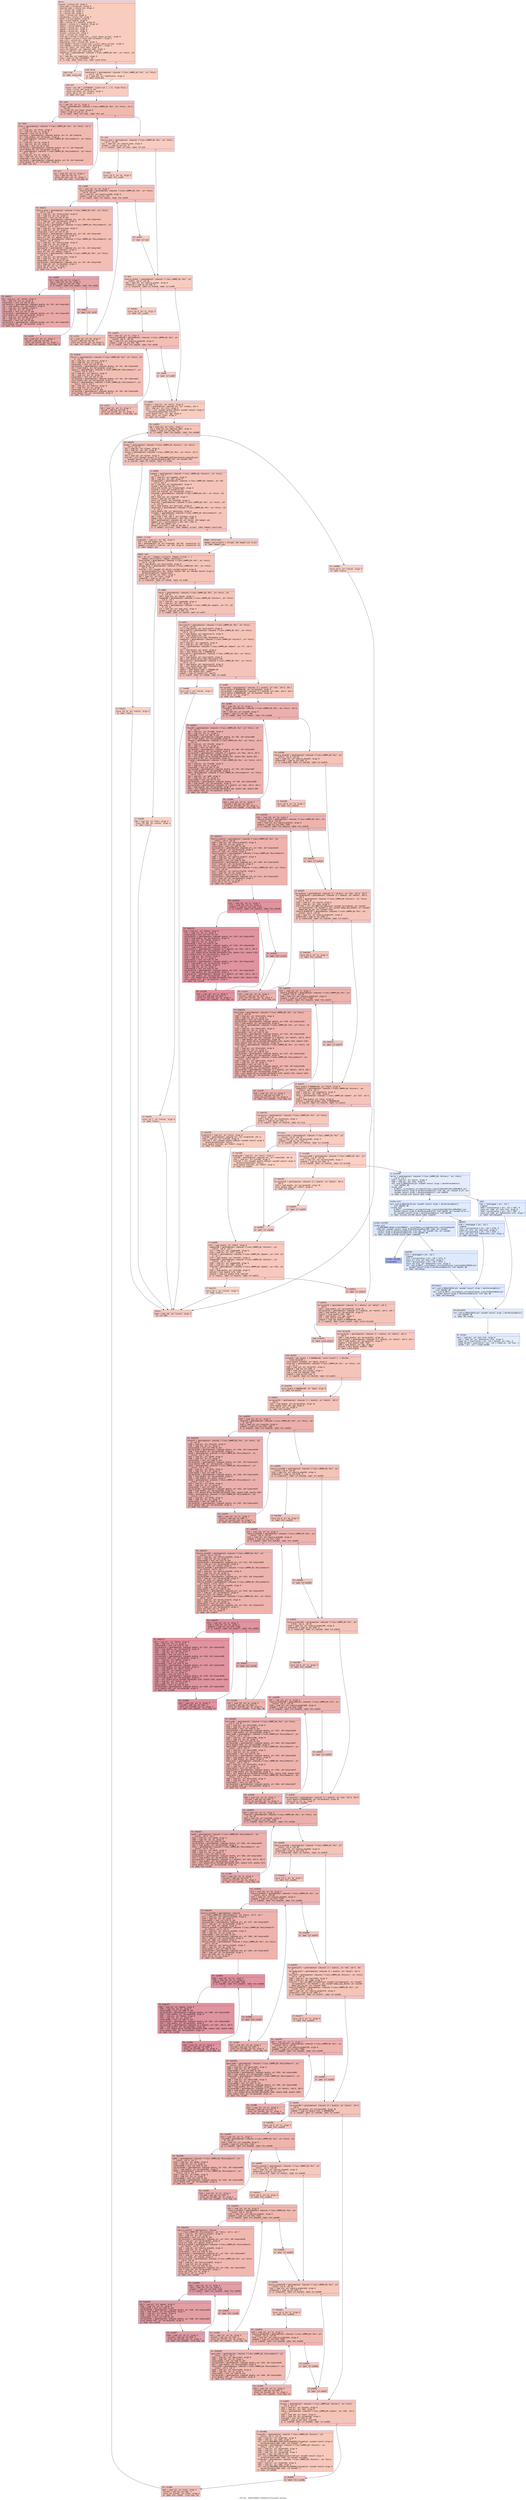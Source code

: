 digraph "CFG for '_ZN9LAMMPS_NS5MinCG7iterateEi' function" {
	label="CFG for '_ZN9LAMMPS_NS5MinCG7iterateEi' function";

	Node0x556815c556d0 [shape=record,color="#3d50c3ff", style=filled, fillcolor="#f08b6e70" fontname="Courier",label="{entry:\l|  %retval = alloca i32, align 4\l  %this.addr = alloca ptr, align 8\l  %maxiter.addr = alloca i32, align 4\l  %i = alloca i32, align 4\l  %m = alloca i32, align 4\l  %n = alloca i32, align 4\l  %fail = alloca i32, align 4\l  %ntimestep = alloca i32, align 4\l  %beta = alloca double, align 8\l  %gg = alloca double, align 8\l  %dot = alloca [2 x double], align 16\l  %dotall = alloca [2 x double], align 16\l  %fdotf = alloca double, align 8\l  %fatom = alloca ptr, align 8\l  %gatom = alloca ptr, align 8\l  %hatom = alloca ptr, align 8\l  %nlimit = alloca i32, align 4\l  %iter = alloca i32, align 4\l  %ref.tmp = alloca %\"class.std::__cxx11::basic_string\", align 8\l  %ref.tmp194 = alloca %\"class.std::allocator\", align 1\l  %exn.slot = alloca ptr, align 8\l  %ehselector.slot = alloca i32, align 4\l  %ref.tmp195 = alloca %\"class.std::__cxx11::basic_string\", align 8\l  %ref.tmp196 = alloca %\"class.std::allocator\", align 1\l  store ptr %this, ptr %this.addr, align 8\l  store i32 %maxiter, ptr %maxiter.addr, align 4\l  %this1 = load ptr, ptr %this.addr, align 8\l  %ndoftotal = getelementptr inbounds %\"class.LAMMPS_NS::Min\", ptr %this1, i32\l... 0, i32 54\l  %0 = load i64, ptr %ndoftotal, align 8\l  %cmp = icmp slt i64 2147483647, %0\l  br i1 %cmp, label %cond.true, label %cond.false\l|{<s0>T|<s1>F}}"];
	Node0x556815c556d0:s0 -> Node0x556815c57690[tooltip="entry -> cond.true\nProbability 50.00%" ];
	Node0x556815c556d0:s1 -> Node0x556815c57710[tooltip="entry -> cond.false\nProbability 50.00%" ];
	Node0x556815c57690 [shape=record,color="#3d50c3ff", style=filled, fillcolor="#f3947570" fontname="Courier",label="{cond.true:\l|  br label %cond.end\l}"];
	Node0x556815c57690 -> Node0x556815c578a0[tooltip="cond.true -> cond.end\nProbability 100.00%" ];
	Node0x556815c57710 [shape=record,color="#3d50c3ff", style=filled, fillcolor="#f3947570" fontname="Courier",label="{cond.false:\l|  %ndoftotal2 = getelementptr inbounds %\"class.LAMMPS_NS::Min\", ptr %this1,\l... i32 0, i32 54\l  %1 = load i64, ptr %ndoftotal2, align 8\l  br label %cond.end\l}"];
	Node0x556815c57710 -> Node0x556815c578a0[tooltip="cond.false -> cond.end\nProbability 100.00%" ];
	Node0x556815c578a0 [shape=record,color="#3d50c3ff", style=filled, fillcolor="#f08b6e70" fontname="Courier",label="{cond.end:\l|  %cond = phi i64 [ 2147483647, %cond.true ], [ %1, %cond.false ]\l  %conv = trunc i64 %cond to i32\l  store i32 %conv, ptr %nlimit, align 4\l  store i32 0, ptr %i, align 4\l  br label %for.cond\l}"];
	Node0x556815c578a0 -> Node0x556815c57d60[tooltip="cond.end -> for.cond\nProbability 100.00%" ];
	Node0x556815c57d60 [shape=record,color="#3d50c3ff", style=filled, fillcolor="#de614d70" fontname="Courier",label="{for.cond:\l|  %2 = load i32, ptr %i, align 4\l  %nvec = getelementptr inbounds %\"class.LAMMPS_NS::Min\", ptr %this1, i32 0,\l... i32 55\l  %3 = load i32, ptr %nvec, align 8\l  %cmp3 = icmp slt i32 %2, %3\l  br i1 %cmp3, label %for.body, label %for.end\l|{<s0>T|<s1>F}}"];
	Node0x556815c57d60:s0 -> Node0x556815c58170[tooltip="for.cond -> for.body\nProbability 96.88%" ];
	Node0x556815c57d60:s1 -> Node0x556815c581f0[tooltip="for.cond -> for.end\nProbability 3.12%" ];
	Node0x556815c58170 [shape=record,color="#3d50c3ff", style=filled, fillcolor="#de614d70" fontname="Courier",label="{for.body:\l|  %fvec = getelementptr inbounds %\"class.LAMMPS_NS::Min\", ptr %this1, i32 0,\l... i32 57\l  %4 = load ptr, ptr %fvec, align 8\l  %5 = load i32, ptr %i, align 4\l  %idxprom = sext i32 %5 to i64\l  %arrayidx = getelementptr inbounds double, ptr %4, i64 %idxprom\l  %6 = load double, ptr %arrayidx, align 8\l  %g = getelementptr inbounds %\"class.LAMMPS_NS::MinLineSearch\", ptr %this1,\l... i32 0, i32 2\l  %7 = load ptr, ptr %g, align 8\l  %8 = load i32, ptr %i, align 4\l  %idxprom4 = sext i32 %8 to i64\l  %arrayidx5 = getelementptr inbounds double, ptr %7, i64 %idxprom4\l  store double %6, ptr %arrayidx5, align 8\l  %h = getelementptr inbounds %\"class.LAMMPS_NS::MinLineSearch\", ptr %this1,\l... i32 0, i32 3\l  %9 = load ptr, ptr %h, align 8\l  %10 = load i32, ptr %i, align 4\l  %idxprom6 = sext i32 %10 to i64\l  %arrayidx7 = getelementptr inbounds double, ptr %9, i64 %idxprom6\l  store double %6, ptr %arrayidx7, align 8\l  br label %for.inc\l}"];
	Node0x556815c58170 -> Node0x556815c59590[tooltip="for.body -> for.inc\nProbability 100.00%" ];
	Node0x556815c59590 [shape=record,color="#3d50c3ff", style=filled, fillcolor="#de614d70" fontname="Courier",label="{for.inc:\l|  %11 = load i32, ptr %i, align 4\l  %inc = add nsw i32 %11, 1\l  store i32 %inc, ptr %i, align 4\l  br label %for.cond, !llvm.loop !6\l}"];
	Node0x556815c59590 -> Node0x556815c57d60[tooltip="for.inc -> for.cond\nProbability 100.00%" ];
	Node0x556815c581f0 [shape=record,color="#3d50c3ff", style=filled, fillcolor="#f08b6e70" fontname="Courier",label="{for.end:\l|  %nextra_atom = getelementptr inbounds %\"class.LAMMPS_NS::Min\", ptr %this1,\l... i32 0, i32 60\l  %12 = load i32, ptr %nextra_atom, align 8\l  %tobool = icmp ne i32 %12, 0\l  br i1 %tobool, label %if.then, label %if.end\l|{<s0>T|<s1>F}}"];
	Node0x556815c581f0:s0 -> Node0x556815c5a620[tooltip="for.end -> if.then\nProbability 62.50%" ];
	Node0x556815c581f0:s1 -> Node0x556815c5a690[tooltip="for.end -> if.end\nProbability 37.50%" ];
	Node0x556815c5a620 [shape=record,color="#3d50c3ff", style=filled, fillcolor="#f3947570" fontname="Courier",label="{if.then:\l|  store i32 0, ptr %m, align 4\l  br label %for.cond8\l}"];
	Node0x556815c5a620 -> Node0x556815c5a850[tooltip="if.then -> for.cond8\nProbability 100.00%" ];
	Node0x556815c5a850 [shape=record,color="#3d50c3ff", style=filled, fillcolor="#e36c5570" fontname="Courier",label="{for.cond8:\l|  %13 = load i32, ptr %m, align 4\l  %nextra_atom9 = getelementptr inbounds %\"class.LAMMPS_NS::Min\", ptr %this1,\l... i32 0, i32 60\l  %14 = load i32, ptr %nextra_atom9, align 8\l  %cmp10 = icmp slt i32 %13, %14\l  br i1 %cmp10, label %for.body11, label %for.end34\l|{<s0>T|<s1>F}}"];
	Node0x556815c5a850:s0 -> Node0x556815c5abe0[tooltip="for.cond8 -> for.body11\nProbability 96.88%" ];
	Node0x556815c5a850:s1 -> Node0x556815c5ac60[tooltip="for.cond8 -> for.end34\nProbability 3.12%" ];
	Node0x556815c5abe0 [shape=record,color="#3d50c3ff", style=filled, fillcolor="#e36c5570" fontname="Courier",label="{for.body11:\l|  %fextra_atom = getelementptr inbounds %\"class.LAMMPS_NS::Min\", ptr %this1,\l... i32 0, i32 62\l  %15 = load ptr, ptr %fextra_atom, align 8\l  %16 = load i32, ptr %m, align 4\l  %idxprom12 = sext i32 %16 to i64\l  %arrayidx13 = getelementptr inbounds ptr, ptr %15, i64 %idxprom12\l  %17 = load ptr, ptr %arrayidx13, align 8\l  store ptr %17, ptr %fatom, align 8\l  %gextra_atom = getelementptr inbounds %\"class.LAMMPS_NS::MinLineSearch\", ptr\l... %this1, i32 0, i32 7\l  %18 = load ptr, ptr %gextra_atom, align 8\l  %19 = load i32, ptr %m, align 4\l  %idxprom14 = sext i32 %19 to i64\l  %arrayidx15 = getelementptr inbounds ptr, ptr %18, i64 %idxprom14\l  %20 = load ptr, ptr %arrayidx15, align 8\l  store ptr %20, ptr %gatom, align 8\l  %hextra_atom = getelementptr inbounds %\"class.LAMMPS_NS::MinLineSearch\", ptr\l... %this1, i32 0, i32 8\l  %21 = load ptr, ptr %hextra_atom, align 8\l  %22 = load i32, ptr %m, align 4\l  %idxprom16 = sext i32 %22 to i64\l  %arrayidx17 = getelementptr inbounds ptr, ptr %21, i64 %idxprom16\l  %23 = load ptr, ptr %arrayidx17, align 8\l  store ptr %23, ptr %hatom, align 8\l  %extra_nlen = getelementptr inbounds %\"class.LAMMPS_NS::Min\", ptr %this1,\l... i32 0, i32 64\l  %24 = load ptr, ptr %extra_nlen, align 8\l  %25 = load i32, ptr %m, align 4\l  %idxprom18 = sext i32 %25 to i64\l  %arrayidx19 = getelementptr inbounds i32, ptr %24, i64 %idxprom18\l  %26 = load i32, ptr %arrayidx19, align 4\l  store i32 %26, ptr %n, align 4\l  store i32 0, ptr %i, align 4\l  br label %for.cond20\l}"];
	Node0x556815c5abe0 -> Node0x556815c5c150[tooltip="for.body11 -> for.cond20\nProbability 100.00%" ];
	Node0x556815c5c150 [shape=record,color="#3d50c3ff", style=filled, fillcolor="#c5333470" fontname="Courier",label="{for.cond20:\l|  %27 = load i32, ptr %i, align 4\l  %28 = load i32, ptr %n, align 4\l  %cmp21 = icmp slt i32 %27, %28\l  br i1 %cmp21, label %for.body22, label %for.end31\l|{<s0>T|<s1>F}}"];
	Node0x556815c5c150:s0 -> Node0x556815c5c3f0[tooltip="for.cond20 -> for.body22\nProbability 96.88%" ];
	Node0x556815c5c150:s1 -> Node0x556815c56c00[tooltip="for.cond20 -> for.end31\nProbability 3.12%" ];
	Node0x556815c5c3f0 [shape=record,color="#3d50c3ff", style=filled, fillcolor="#ca3b3770" fontname="Courier",label="{for.body22:\l|  %29 = load ptr, ptr %fatom, align 8\l  %30 = load i32, ptr %i, align 4\l  %idxprom23 = sext i32 %30 to i64\l  %arrayidx24 = getelementptr inbounds double, ptr %29, i64 %idxprom23\l  %31 = load double, ptr %arrayidx24, align 8\l  %32 = load ptr, ptr %gatom, align 8\l  %33 = load i32, ptr %i, align 4\l  %idxprom25 = sext i32 %33 to i64\l  %arrayidx26 = getelementptr inbounds double, ptr %32, i64 %idxprom25\l  store double %31, ptr %arrayidx26, align 8\l  %34 = load ptr, ptr %hatom, align 8\l  %35 = load i32, ptr %i, align 4\l  %idxprom27 = sext i32 %35 to i64\l  %arrayidx28 = getelementptr inbounds double, ptr %34, i64 %idxprom27\l  store double %31, ptr %arrayidx28, align 8\l  br label %for.inc29\l}"];
	Node0x556815c5c3f0 -> Node0x556815c5d710[tooltip="for.body22 -> for.inc29\nProbability 100.00%" ];
	Node0x556815c5d710 [shape=record,color="#3d50c3ff", style=filled, fillcolor="#ca3b3770" fontname="Courier",label="{for.inc29:\l|  %36 = load i32, ptr %i, align 4\l  %inc30 = add nsw i32 %36, 1\l  store i32 %inc30, ptr %i, align 4\l  br label %for.cond20, !llvm.loop !8\l}"];
	Node0x556815c5d710 -> Node0x556815c5c150[tooltip="for.inc29 -> for.cond20\nProbability 100.00%" ];
	Node0x556815c56c00 [shape=record,color="#3d50c3ff", style=filled, fillcolor="#e36c5570" fontname="Courier",label="{for.end31:\l|  br label %for.inc32\l}"];
	Node0x556815c56c00 -> Node0x556815c5db90[tooltip="for.end31 -> for.inc32\nProbability 100.00%" ];
	Node0x556815c5db90 [shape=record,color="#3d50c3ff", style=filled, fillcolor="#e36c5570" fontname="Courier",label="{for.inc32:\l|  %37 = load i32, ptr %m, align 4\l  %inc33 = add nsw i32 %37, 1\l  store i32 %inc33, ptr %m, align 4\l  br label %for.cond8, !llvm.loop !9\l}"];
	Node0x556815c5db90 -> Node0x556815c5a850[tooltip="for.inc32 -> for.cond8\nProbability 100.00%" ];
	Node0x556815c5ac60 [shape=record,color="#3d50c3ff", style=filled, fillcolor="#f3947570" fontname="Courier",label="{for.end34:\l|  br label %if.end\l}"];
	Node0x556815c5ac60 -> Node0x556815c5a690[tooltip="for.end34 -> if.end\nProbability 100.00%" ];
	Node0x556815c5a690 [shape=record,color="#3d50c3ff", style=filled, fillcolor="#f08b6e70" fontname="Courier",label="{if.end:\l|  %nextra_global = getelementptr inbounds %\"class.LAMMPS_NS::Min\", ptr\l... %this1, i32 0, i32 58\l  %38 = load i32, ptr %nextra_global, align 8\l  %tobool35 = icmp ne i32 %38, 0\l  br i1 %tobool35, label %if.then36, label %if.end50\l|{<s0>T|<s1>F}}"];
	Node0x556815c5a690:s0 -> Node0x556815c5e2e0[tooltip="if.end -> if.then36\nProbability 62.50%" ];
	Node0x556815c5a690:s1 -> Node0x556815c5e360[tooltip="if.end -> if.end50\nProbability 37.50%" ];
	Node0x556815c5e2e0 [shape=record,color="#3d50c3ff", style=filled, fillcolor="#f3947570" fontname="Courier",label="{if.then36:\l|  store i32 0, ptr %i, align 4\l  br label %for.cond37\l}"];
	Node0x556815c5e2e0 -> Node0x556815c5e530[tooltip="if.then36 -> for.cond37\nProbability 100.00%" ];
	Node0x556815c5e530 [shape=record,color="#3d50c3ff", style=filled, fillcolor="#e36c5570" fontname="Courier",label="{for.cond37:\l|  %39 = load i32, ptr %i, align 4\l  %nextra_global38 = getelementptr inbounds %\"class.LAMMPS_NS::Min\", ptr\l... %this1, i32 0, i32 58\l  %40 = load i32, ptr %nextra_global38, align 8\l  %cmp39 = icmp slt i32 %39, %40\l  br i1 %cmp39, label %for.body40, label %for.end49\l|{<s0>T|<s1>F}}"];
	Node0x556815c5e530:s0 -> Node0x556815c5e8f0[tooltip="for.cond37 -> for.body40\nProbability 96.88%" ];
	Node0x556815c5e530:s1 -> Node0x556815c5e940[tooltip="for.cond37 -> for.end49\nProbability 3.12%" ];
	Node0x556815c5e8f0 [shape=record,color="#3d50c3ff", style=filled, fillcolor="#e36c5570" fontname="Courier",label="{for.body40:\l|  %fextra = getelementptr inbounds %\"class.LAMMPS_NS::Min\", ptr %this1, i32\l... 0, i32 59\l  %41 = load ptr, ptr %fextra, align 8\l  %42 = load i32, ptr %i, align 4\l  %idxprom41 = sext i32 %42 to i64\l  %arrayidx42 = getelementptr inbounds double, ptr %41, i64 %idxprom41\l  %43 = load double, ptr %arrayidx42, align 8\l  %gextra = getelementptr inbounds %\"class.LAMMPS_NS::MinLineSearch\", ptr\l... %this1, i32 0, i32 4\l  %44 = load ptr, ptr %gextra, align 8\l  %45 = load i32, ptr %i, align 4\l  %idxprom43 = sext i32 %45 to i64\l  %arrayidx44 = getelementptr inbounds double, ptr %44, i64 %idxprom43\l  store double %43, ptr %arrayidx44, align 8\l  %hextra = getelementptr inbounds %\"class.LAMMPS_NS::MinLineSearch\", ptr\l... %this1, i32 0, i32 5\l  %46 = load ptr, ptr %hextra, align 8\l  %47 = load i32, ptr %i, align 4\l  %idxprom45 = sext i32 %47 to i64\l  %arrayidx46 = getelementptr inbounds double, ptr %46, i64 %idxprom45\l  store double %43, ptr %arrayidx46, align 8\l  br label %for.inc47\l}"];
	Node0x556815c5e8f0 -> Node0x556815c604c0[tooltip="for.body40 -> for.inc47\nProbability 100.00%" ];
	Node0x556815c604c0 [shape=record,color="#3d50c3ff", style=filled, fillcolor="#e36c5570" fontname="Courier",label="{for.inc47:\l|  %48 = load i32, ptr %i, align 4\l  %inc48 = add nsw i32 %48, 1\l  store i32 %inc48, ptr %i, align 4\l  br label %for.cond37, !llvm.loop !10\l}"];
	Node0x556815c604c0 -> Node0x556815c5e530[tooltip="for.inc47 -> for.cond37\nProbability 100.00%" ];
	Node0x556815c5e940 [shape=record,color="#3d50c3ff", style=filled, fillcolor="#f3947570" fontname="Courier",label="{for.end49:\l|  br label %if.end50\l}"];
	Node0x556815c5e940 -> Node0x556815c5e360[tooltip="for.end49 -> if.end50\nProbability 100.00%" ];
	Node0x556815c5e360 [shape=record,color="#3d50c3ff", style=filled, fillcolor="#f08b6e70" fontname="Courier",label="{if.end50:\l|  %vtable = load ptr, ptr %this1, align 8\l  %vfn = getelementptr inbounds ptr, ptr %vtable, i64 9\l  %49 = load ptr, ptr %vfn, align 8\l  %call = call noundef double %49(ptr noundef nonnull align 8\l... dereferenceable(632) %this1)\l  store double %call, ptr %gg, align 8\l  store i32 0, ptr %iter, align 4\l  br label %for.cond51\l}"];
	Node0x556815c5e360 -> Node0x556815c60e10[tooltip="if.end50 -> for.cond51\nProbability 100.00%" ];
	Node0x556815c60e10 [shape=record,color="#3d50c3ff", style=filled, fillcolor="#e97a5f70" fontname="Courier",label="{for.cond51:\l|  %50 = load i32, ptr %iter, align 4\l  %51 = load i32, ptr %maxiter.addr, align 4\l  %cmp52 = icmp slt i32 %50, %51\l  br i1 %cmp52, label %for.body53, label %for.end468\l|{<s0>T|<s1>F}}"];
	Node0x556815c60e10:s0 -> Node0x556815c610b0[tooltip="for.cond51 -> for.body53\nProbability 96.88%" ];
	Node0x556815c60e10:s1 -> Node0x556815c61130[tooltip="for.cond51 -> for.end468\nProbability 3.12%" ];
	Node0x556815c610b0 [shape=record,color="#3d50c3ff", style=filled, fillcolor="#e97a5f70" fontname="Courier",label="{for.body53:\l|  %timer = getelementptr inbounds %\"class.LAMMPS_NS::Pointers\", ptr %this1,\l... i32 0, i32 15\l  %52 = load ptr, ptr %timer, align 8\l  %53 = load ptr, ptr %52, align 8\l  %niter = getelementptr inbounds %\"class.LAMMPS_NS::Min\", ptr %this1, i32 0,\l... i32 9\l  %54 = load i32, ptr %niter, align 8\l  %call54 = call noundef zeroext i1 @_ZN9LAMMPS_NS5Timer13check_timeoutEi(ptr\l... noundef nonnull align 8 dereferenceable(488) %53, i32 noundef %54)\l  br i1 %call54, label %if.then55, label %if.end56\l|{<s0>T|<s1>F}}"];
	Node0x556815c610b0:s0 -> Node0x556815c61880[tooltip="for.body53 -> if.then55\nProbability 3.12%" ];
	Node0x556815c610b0:s1 -> Node0x556815c61930[tooltip="for.body53 -> if.end56\nProbability 96.88%" ];
	Node0x556815c61880 [shape=record,color="#3d50c3ff", style=filled, fillcolor="#f5a08170" fontname="Courier",label="{if.then55:\l|  store i32 10, ptr %retval, align 4\l  br label %return\l}"];
	Node0x556815c61880 -> Node0x556815c61b90[tooltip="if.then55 -> return\nProbability 100.00%" ];
	Node0x556815c61930 [shape=record,color="#3d50c3ff", style=filled, fillcolor="#e97a5f70" fontname="Courier",label="{if.end56:\l|  %update = getelementptr inbounds %\"class.LAMMPS_NS::Pointers\", ptr %this1,\l... i32 0, i32 7\l  %55 = load ptr, ptr %update, align 8\l  %56 = load ptr, ptr %55, align 8\l  %ntimestep57 = getelementptr inbounds %\"class.LAMMPS_NS::Update\", ptr %56,\l... i32 0, i32 4\l  %57 = load i64, ptr %ntimestep57, align 8\l  %inc58 = add nsw i64 %57, 1\l  store i64 %inc58, ptr %ntimestep57, align 8\l  %conv59 = trunc i64 %inc58 to i32\l  store i32 %conv59, ptr %ntimestep, align 4\l  %niter60 = getelementptr inbounds %\"class.LAMMPS_NS::Min\", ptr %this1, i32\l... 0, i32 9\l  %58 = load i32, ptr %niter60, align 8\l  %inc61 = add nsw i32 %58, 1\l  store i32 %inc61, ptr %niter60, align 8\l  %ecurrent = getelementptr inbounds %\"class.LAMMPS_NS::Min\", ptr %this1, i32\l... 0, i32 53\l  %59 = load double, ptr %ecurrent, align 8\l  %eprevious = getelementptr inbounds %\"class.LAMMPS_NS::Min\", ptr %this1, i32\l... 0, i32 3\l  store double %59, ptr %eprevious, align 8\l  %linemin = getelementptr inbounds %\"class.LAMMPS_NS::MinLineSearch\", ptr\l... %this1, i32 0, i32 9\l  %60 = load \{ i64, i64 \}, ptr %linemin, align 8\l  %memptr.adj = extractvalue \{ i64, i64 \} %60, 1\l  %61 = getelementptr inbounds i8, ptr %this1, i64 %memptr.adj\l  %memptr.ptr = extractvalue \{ i64, i64 \} %60, 0\l  %62 = and i64 %memptr.ptr, 1\l  %memptr.isvirtual = icmp ne i64 %62, 0\l  br i1 %memptr.isvirtual, label %memptr.virtual, label %memptr.nonvirtual\l|{<s0>T|<s1>F}}"];
	Node0x556815c61930:s0 -> Node0x556815c62dc0[tooltip="if.end56 -> memptr.virtual\nProbability 50.00%" ];
	Node0x556815c61930:s1 -> Node0x556815c62e10[tooltip="if.end56 -> memptr.nonvirtual\nProbability 50.00%" ];
	Node0x556815c62dc0 [shape=record,color="#3d50c3ff", style=filled, fillcolor="#ed836670" fontname="Courier",label="{memptr.virtual:\l|  %vtable62 = load ptr, ptr %61, align 8\l  %63 = sub i64 %memptr.ptr, 1\l  %64 = getelementptr i8, ptr %vtable62, i64 %63, !nosanitize !11\l  %memptr.virtualfn = load ptr, ptr %64, align 8, !nosanitize !11\l  br label %memptr.end\l}"];
	Node0x556815c62dc0 -> Node0x556815c63980[tooltip="memptr.virtual -> memptr.end\nProbability 100.00%" ];
	Node0x556815c62e10 [shape=record,color="#3d50c3ff", style=filled, fillcolor="#ed836670" fontname="Courier",label="{memptr.nonvirtual:\l|  %memptr.nonvirtualfn = inttoptr i64 %memptr.ptr to ptr\l  br label %memptr.end\l}"];
	Node0x556815c62e10 -> Node0x556815c63980[tooltip="memptr.nonvirtual -> memptr.end\nProbability 100.00%" ];
	Node0x556815c63980 [shape=record,color="#3d50c3ff", style=filled, fillcolor="#e97a5f70" fontname="Courier",label="{memptr.end:\l|  %65 = phi ptr [ %memptr.virtualfn, %memptr.virtual ], [\l... %memptr.nonvirtualfn, %memptr.nonvirtual ]\l  %ecurrent63 = getelementptr inbounds %\"class.LAMMPS_NS::Min\", ptr %this1,\l... i32 0, i32 53\l  %66 = load double, ptr %ecurrent63, align 8\l  %alpha_final = getelementptr inbounds %\"class.LAMMPS_NS::Min\", ptr %this1,\l... i32 0, i32 8\l  %call64 = call noundef i32 %65(ptr noundef nonnull align 8\l... dereferenceable(712) %61, double noundef %66, ptr noundef nonnull align 8\l... dereferenceable(8) %alpha_final)\l  store i32 %call64, ptr %fail, align 4\l  %67 = load i32, ptr %fail, align 4\l  %tobool65 = icmp ne i32 %67, 0\l  br i1 %tobool65, label %if.then66, label %if.end67\l|{<s0>T|<s1>F}}"];
	Node0x556815c63980:s0 -> Node0x556815c64060[tooltip="memptr.end -> if.then66\nProbability 3.12%" ];
	Node0x556815c63980:s1 -> Node0x556815c64140[tooltip="memptr.end -> if.end67\nProbability 96.88%" ];
	Node0x556815c64060 [shape=record,color="#3d50c3ff", style=filled, fillcolor="#f5a08170" fontname="Courier",label="{if.then66:\l|  %68 = load i32, ptr %fail, align 4\l  store i32 %68, ptr %retval, align 4\l  br label %return\l}"];
	Node0x556815c64060 -> Node0x556815c61b90[tooltip="if.then66 -> return\nProbability 100.00%" ];
	Node0x556815c64140 [shape=record,color="#3d50c3ff", style=filled, fillcolor="#e97a5f70" fontname="Courier",label="{if.end67:\l|  %neval = getelementptr inbounds %\"class.LAMMPS_NS::Min\", ptr %this1, i32\l... 0, i32 10\l  %69 = load i32, ptr %neval, align 4\l  %update68 = getelementptr inbounds %\"class.LAMMPS_NS::Pointers\", ptr %this1,\l... i32 0, i32 7\l  %70 = load ptr, ptr %update68, align 8\l  %71 = load ptr, ptr %70, align 8\l  %max_eval = getelementptr inbounds %\"class.LAMMPS_NS::Update\", ptr %71, i32\l... 0, i32 14\l  %72 = load i32, ptr %max_eval, align 4\l  %cmp69 = icmp sge i32 %69, %72\l  br i1 %cmp69, label %if.then70, label %if.end71\l|{<s0>T|<s1>F}}"];
	Node0x556815c64140:s0 -> Node0x556815c649e0[tooltip="if.end67 -> if.then70\nProbability 3.12%" ];
	Node0x556815c64140:s1 -> Node0x556815c64a60[tooltip="if.end67 -> if.end71\nProbability 96.88%" ];
	Node0x556815c649e0 [shape=record,color="#3d50c3ff", style=filled, fillcolor="#f5a08170" fontname="Courier",label="{if.then70:\l|  store i32 1, ptr %retval, align 4\l  br label %return\l}"];
	Node0x556815c649e0 -> Node0x556815c61b90[tooltip="if.then70 -> return\nProbability 100.00%" ];
	Node0x556815c64a60 [shape=record,color="#3d50c3ff", style=filled, fillcolor="#e97a5f70" fontname="Courier",label="{if.end71:\l|  %ecurrent72 = getelementptr inbounds %\"class.LAMMPS_NS::Min\", ptr %this1,\l... i32 0, i32 53\l  %73 = load double, ptr %ecurrent72, align 8\l  %eprevious73 = getelementptr inbounds %\"class.LAMMPS_NS::Min\", ptr %this1,\l... i32 0, i32 3\l  %74 = load double, ptr %eprevious73, align 8\l  %sub = fsub double %73, %74\l  %75 = call double @llvm.fabs.f64(double %sub)\l  %update74 = getelementptr inbounds %\"class.LAMMPS_NS::Pointers\", ptr %this1,\l... i32 0, i32 7\l  %76 = load ptr, ptr %update74, align 8\l  %77 = load ptr, ptr %76, align 8\l  %etol = getelementptr inbounds %\"class.LAMMPS_NS::Update\", ptr %77, i32 0,\l... i32 2\l  %78 = load double, ptr %etol, align 8\l  %mul = fmul double %78, 5.000000e-01\l  %ecurrent75 = getelementptr inbounds %\"class.LAMMPS_NS::Min\", ptr %this1,\l... i32 0, i32 53\l  %79 = load double, ptr %ecurrent75, align 8\l  %80 = call double @llvm.fabs.f64(double %79)\l  %eprevious76 = getelementptr inbounds %\"class.LAMMPS_NS::Min\", ptr %this1,\l... i32 0, i32 3\l  %81 = load double, ptr %eprevious76, align 8\l  %82 = call double @llvm.fabs.f64(double %81)\l  %add = fadd double %80, %82\l  %add77 = fadd double %add, 1.000000e-08\l  %mul78 = fmul double %mul, %add77\l  %cmp79 = fcmp olt double %75, %mul78\l  br i1 %cmp79, label %if.then80, label %if.end81\l|{<s0>T|<s1>F}}"];
	Node0x556815c64a60:s0 -> Node0x556815c667b0[tooltip="if.end71 -> if.then80\nProbability 3.12%" ];
	Node0x556815c64a60:s1 -> Node0x556815c66830[tooltip="if.end71 -> if.end81\nProbability 96.88%" ];
	Node0x556815c667b0 [shape=record,color="#3d50c3ff", style=filled, fillcolor="#f5a08170" fontname="Courier",label="{if.then80:\l|  store i32 2, ptr %retval, align 4\l  br label %return\l}"];
	Node0x556815c667b0 -> Node0x556815c61b90[tooltip="if.then80 -> return\nProbability 100.00%" ];
	Node0x556815c66830 [shape=record,color="#3d50c3ff", style=filled, fillcolor="#e97a5f70" fontname="Courier",label="{if.end81:\l|  %arrayidx82 = getelementptr inbounds [2 x double], ptr %dot, i64 0, i64 1\l  store double 0.000000e+00, ptr %arrayidx82, align 8\l  %arrayidx83 = getelementptr inbounds [2 x double], ptr %dot, i64 0, i64 0\l  store double 0.000000e+00, ptr %arrayidx83, align 16\l  store i32 0, ptr %i, align 4\l  br label %for.cond84\l}"];
	Node0x556815c66830 -> Node0x556815c66ed0[tooltip="if.end81 -> for.cond84\nProbability 100.00%" ];
	Node0x556815c66ed0 [shape=record,color="#3d50c3ff", style=filled, fillcolor="#d24b4070" fontname="Courier",label="{for.cond84:\l|  %83 = load i32, ptr %i, align 4\l  %nvec85 = getelementptr inbounds %\"class.LAMMPS_NS::Min\", ptr %this1, i32 0,\l... i32 55\l  %84 = load i32, ptr %nvec85, align 8\l  %cmp86 = icmp slt i32 %83, %84\l  br i1 %cmp86, label %for.body87, label %for.end106\l|{<s0>T|<s1>F}}"];
	Node0x556815c66ed0:s0 -> Node0x556815c67250[tooltip="for.cond84 -> for.body87\nProbability 96.88%" ];
	Node0x556815c66ed0:s1 -> Node0x556815c672d0[tooltip="for.cond84 -> for.end106\nProbability 3.12%" ];
	Node0x556815c67250 [shape=record,color="#3d50c3ff", style=filled, fillcolor="#d24b4070" fontname="Courier",label="{for.body87:\l|  %fvec88 = getelementptr inbounds %\"class.LAMMPS_NS::Min\", ptr %this1, i32\l... 0, i32 57\l  %85 = load ptr, ptr %fvec88, align 8\l  %86 = load i32, ptr %i, align 4\l  %idxprom89 = sext i32 %86 to i64\l  %arrayidx90 = getelementptr inbounds double, ptr %85, i64 %idxprom89\l  %87 = load double, ptr %arrayidx90, align 8\l  %fvec91 = getelementptr inbounds %\"class.LAMMPS_NS::Min\", ptr %this1, i32 0,\l... i32 57\l  %88 = load ptr, ptr %fvec91, align 8\l  %89 = load i32, ptr %i, align 4\l  %idxprom92 = sext i32 %89 to i64\l  %arrayidx93 = getelementptr inbounds double, ptr %88, i64 %idxprom92\l  %90 = load double, ptr %arrayidx93, align 8\l  %arrayidx95 = getelementptr inbounds [2 x double], ptr %dot, i64 0, i64 0\l  %91 = load double, ptr %arrayidx95, align 16\l  %92 = call double @llvm.fmuladd.f64(double %87, double %90, double %91)\l  store double %92, ptr %arrayidx95, align 16\l  %fvec96 = getelementptr inbounds %\"class.LAMMPS_NS::Min\", ptr %this1, i32 0,\l... i32 57\l  %93 = load ptr, ptr %fvec96, align 8\l  %94 = load i32, ptr %i, align 4\l  %idxprom97 = sext i32 %94 to i64\l  %arrayidx98 = getelementptr inbounds double, ptr %93, i64 %idxprom97\l  %95 = load double, ptr %arrayidx98, align 8\l  %g99 = getelementptr inbounds %\"class.LAMMPS_NS::MinLineSearch\", ptr %this1,\l... i32 0, i32 2\l  %96 = load ptr, ptr %g99, align 8\l  %97 = load i32, ptr %i, align 4\l  %idxprom100 = sext i32 %97 to i64\l  %arrayidx101 = getelementptr inbounds double, ptr %96, i64 %idxprom100\l  %98 = load double, ptr %arrayidx101, align 8\l  %arrayidx103 = getelementptr inbounds [2 x double], ptr %dot, i64 0, i64 1\l  %99 = load double, ptr %arrayidx103, align 8\l  %100 = call double @llvm.fmuladd.f64(double %95, double %98, double %99)\l  store double %100, ptr %arrayidx103, align 8\l  br label %for.inc104\l}"];
	Node0x556815c67250 -> Node0x556815c5fef0[tooltip="for.body87 -> for.inc104\nProbability 100.00%" ];
	Node0x556815c5fef0 [shape=record,color="#3d50c3ff", style=filled, fillcolor="#d24b4070" fontname="Courier",label="{for.inc104:\l|  %101 = load i32, ptr %i, align 4\l  %inc105 = add nsw i32 %101, 1\l  store i32 %inc105, ptr %i, align 4\l  br label %for.cond84, !llvm.loop !12\l}"];
	Node0x556815c5fef0 -> Node0x556815c66ed0[tooltip="for.inc104 -> for.cond84\nProbability 100.00%" ];
	Node0x556815c672d0 [shape=record,color="#3d50c3ff", style=filled, fillcolor="#e97a5f70" fontname="Courier",label="{for.end106:\l|  %nextra_atom107 = getelementptr inbounds %\"class.LAMMPS_NS::Min\", ptr\l... %this1, i32 0, i32 60\l  %102 = load i32, ptr %nextra_atom107, align 8\l  %tobool108 = icmp ne i32 %102, 0\l  br i1 %tobool108, label %if.then109, label %if.end144\l|{<s0>T|<s1>F}}"];
	Node0x556815c672d0:s0 -> Node0x556815c6a7d0[tooltip="for.end106 -> if.then109\nProbability 62.50%" ];
	Node0x556815c672d0:s1 -> Node0x556815c6a850[tooltip="for.end106 -> if.end144\nProbability 37.50%" ];
	Node0x556815c6a7d0 [shape=record,color="#3d50c3ff", style=filled, fillcolor="#ec7f6370" fontname="Courier",label="{if.then109:\l|  store i32 0, ptr %m, align 4\l  br label %for.cond110\l}"];
	Node0x556815c6a7d0 -> Node0x556815c6aa20[tooltip="if.then109 -> for.cond110\nProbability 100.00%" ];
	Node0x556815c6aa20 [shape=record,color="#3d50c3ff", style=filled, fillcolor="#d6524470" fontname="Courier",label="{for.cond110:\l|  %103 = load i32, ptr %m, align 4\l  %nextra_atom111 = getelementptr inbounds %\"class.LAMMPS_NS::Min\", ptr\l... %this1, i32 0, i32 60\l  %104 = load i32, ptr %nextra_atom111, align 8\l  %cmp112 = icmp slt i32 %103, %104\l  br i1 %cmp112, label %for.body113, label %for.end143\l|{<s0>T|<s1>F}}"];
	Node0x556815c6aa20:s0 -> Node0x556815c5ec90[tooltip="for.cond110 -> for.body113\nProbability 96.88%" ];
	Node0x556815c6aa20:s1 -> Node0x556815c5ed10[tooltip="for.cond110 -> for.end143\nProbability 3.12%" ];
	Node0x556815c5ec90 [shape=record,color="#3d50c3ff", style=filled, fillcolor="#d6524470" fontname="Courier",label="{for.body113:\l|  %fextra_atom114 = getelementptr inbounds %\"class.LAMMPS_NS::Min\", ptr\l... %this1, i32 0, i32 62\l  %105 = load ptr, ptr %fextra_atom114, align 8\l  %106 = load i32, ptr %m, align 4\l  %idxprom115 = sext i32 %106 to i64\l  %arrayidx116 = getelementptr inbounds ptr, ptr %105, i64 %idxprom115\l  %107 = load ptr, ptr %arrayidx116, align 8\l  store ptr %107, ptr %fatom, align 8\l  %gextra_atom117 = getelementptr inbounds %\"class.LAMMPS_NS::MinLineSearch\",\l... ptr %this1, i32 0, i32 7\l  %108 = load ptr, ptr %gextra_atom117, align 8\l  %109 = load i32, ptr %m, align 4\l  %idxprom118 = sext i32 %109 to i64\l  %arrayidx119 = getelementptr inbounds ptr, ptr %108, i64 %idxprom118\l  %110 = load ptr, ptr %arrayidx119, align 8\l  store ptr %110, ptr %gatom, align 8\l  %extra_nlen120 = getelementptr inbounds %\"class.LAMMPS_NS::Min\", ptr %this1,\l... i32 0, i32 64\l  %111 = load ptr, ptr %extra_nlen120, align 8\l  %112 = load i32, ptr %m, align 4\l  %idxprom121 = sext i32 %112 to i64\l  %arrayidx122 = getelementptr inbounds i32, ptr %111, i64 %idxprom121\l  %113 = load i32, ptr %arrayidx122, align 4\l  store i32 %113, ptr %n, align 4\l  store i32 0, ptr %i, align 4\l  br label %for.cond123\l}"];
	Node0x556815c5ec90 -> Node0x556815c6c9c0[tooltip="for.body113 -> for.cond123\nProbability 100.00%" ];
	Node0x556815c6c9c0 [shape=record,color="#b70d28ff", style=filled, fillcolor="#b70d2870" fontname="Courier",label="{for.cond123:\l|  %114 = load i32, ptr %i, align 4\l  %115 = load i32, ptr %n, align 4\l  %cmp124 = icmp slt i32 %114, %115\l  br i1 %cmp124, label %for.body125, label %for.end140\l|{<s0>T|<s1>F}}"];
	Node0x556815c6c9c0:s0 -> Node0x556815c6cc60[tooltip="for.cond123 -> for.body125\nProbability 96.88%" ];
	Node0x556815c6c9c0:s1 -> Node0x556815c6cce0[tooltip="for.cond123 -> for.end140\nProbability 3.12%" ];
	Node0x556815c6cc60 [shape=record,color="#b70d28ff", style=filled, fillcolor="#b70d2870" fontname="Courier",label="{for.body125:\l|  %116 = load ptr, ptr %fatom, align 8\l  %117 = load i32, ptr %i, align 4\l  %idxprom126 = sext i32 %117 to i64\l  %arrayidx127 = getelementptr inbounds double, ptr %116, i64 %idxprom126\l  %118 = load double, ptr %arrayidx127, align 8\l  %119 = load ptr, ptr %fatom, align 8\l  %120 = load i32, ptr %i, align 4\l  %idxprom128 = sext i32 %120 to i64\l  %arrayidx129 = getelementptr inbounds double, ptr %119, i64 %idxprom128\l  %121 = load double, ptr %arrayidx129, align 8\l  %arrayidx131 = getelementptr inbounds [2 x double], ptr %dot, i64 0, i64 0\l  %122 = load double, ptr %arrayidx131, align 16\l  %123 = call double @llvm.fmuladd.f64(double %118, double %121, double %122)\l  store double %123, ptr %arrayidx131, align 16\l  %124 = load ptr, ptr %fatom, align 8\l  %125 = load i32, ptr %i, align 4\l  %idxprom132 = sext i32 %125 to i64\l  %arrayidx133 = getelementptr inbounds double, ptr %124, i64 %idxprom132\l  %126 = load double, ptr %arrayidx133, align 8\l  %127 = load ptr, ptr %gatom, align 8\l  %128 = load i32, ptr %i, align 4\l  %idxprom134 = sext i32 %128 to i64\l  %arrayidx135 = getelementptr inbounds double, ptr %127, i64 %idxprom134\l  %129 = load double, ptr %arrayidx135, align 8\l  %arrayidx137 = getelementptr inbounds [2 x double], ptr %dot, i64 0, i64 1\l  %130 = load double, ptr %arrayidx137, align 8\l  %131 = call double @llvm.fmuladd.f64(double %126, double %129, double %130)\l  store double %131, ptr %arrayidx137, align 8\l  br label %for.inc138\l}"];
	Node0x556815c6cc60 -> Node0x556815c6df90[tooltip="for.body125 -> for.inc138\nProbability 100.00%" ];
	Node0x556815c6df90 [shape=record,color="#b70d28ff", style=filled, fillcolor="#b70d2870" fontname="Courier",label="{for.inc138:\l|  %132 = load i32, ptr %i, align 4\l  %inc139 = add nsw i32 %132, 1\l  store i32 %inc139, ptr %i, align 4\l  br label %for.cond123, !llvm.loop !13\l}"];
	Node0x556815c6df90 -> Node0x556815c6c9c0[tooltip="for.inc138 -> for.cond123\nProbability 100.00%" ];
	Node0x556815c6cce0 [shape=record,color="#3d50c3ff", style=filled, fillcolor="#d6524470" fontname="Courier",label="{for.end140:\l|  br label %for.inc141\l}"];
	Node0x556815c6cce0 -> Node0x556815c6e3c0[tooltip="for.end140 -> for.inc141\nProbability 100.00%" ];
	Node0x556815c6e3c0 [shape=record,color="#3d50c3ff", style=filled, fillcolor="#d6524470" fontname="Courier",label="{for.inc141:\l|  %133 = load i32, ptr %m, align 4\l  %inc142 = add nsw i32 %133, 1\l  store i32 %inc142, ptr %m, align 4\l  br label %for.cond110, !llvm.loop !14\l}"];
	Node0x556815c6e3c0 -> Node0x556815c6aa20[tooltip="for.inc141 -> for.cond110\nProbability 100.00%" ];
	Node0x556815c5ed10 [shape=record,color="#3d50c3ff", style=filled, fillcolor="#ec7f6370" fontname="Courier",label="{for.end143:\l|  br label %if.end144\l}"];
	Node0x556815c5ed10 -> Node0x556815c6a850[tooltip="for.end143 -> if.end144\nProbability 100.00%" ];
	Node0x556815c6a850 [shape=record,color="#3d50c3ff", style=filled, fillcolor="#e97a5f70" fontname="Courier",label="{if.end144:\l|  %arraydecay = getelementptr inbounds [2 x double], ptr %dot, i64 0, i64 0\l  %arraydecay145 = getelementptr inbounds [2 x double], ptr %dotall, i64 0,\l... i64 0\l  %world = getelementptr inbounds %\"class.LAMMPS_NS::Pointers\", ptr %this1,\l... i32 0, i32 16\l  %134 = load ptr, ptr %world, align 8\l  %135 = load ptr, ptr %134, align 8\l  %call146 = call i32 @MPI_Allreduce(ptr noundef %arraydecay, ptr noundef\l... %arraydecay145, i32 noundef 2, ptr noundef @ompi_mpi_double, ptr noundef\l... @ompi_mpi_op_sum, ptr noundef %135)\l  %nextra_global147 = getelementptr inbounds %\"class.LAMMPS_NS::Min\", ptr\l... %this1, i32 0, i32 58\l  %136 = load i32, ptr %nextra_global147, align 8\l  %tobool148 = icmp ne i32 %136, 0\l  br i1 %tobool148, label %if.then149, label %if.end173\l|{<s0>T|<s1>F}}"];
	Node0x556815c6a850:s0 -> Node0x556815c6f130[tooltip="if.end144 -> if.then149\nProbability 62.50%" ];
	Node0x556815c6a850:s1 -> Node0x556815c6f180[tooltip="if.end144 -> if.end173\nProbability 37.50%" ];
	Node0x556815c6f130 [shape=record,color="#3d50c3ff", style=filled, fillcolor="#ec7f6370" fontname="Courier",label="{if.then149:\l|  store i32 0, ptr %i, align 4\l  br label %for.cond150\l}"];
	Node0x556815c6f130 -> Node0x556815c6f350[tooltip="if.then149 -> for.cond150\nProbability 100.00%" ];
	Node0x556815c6f350 [shape=record,color="#3d50c3ff", style=filled, fillcolor="#d6524470" fontname="Courier",label="{for.cond150:\l|  %137 = load i32, ptr %i, align 4\l  %nextra_global151 = getelementptr inbounds %\"class.LAMMPS_NS::Min\", ptr\l... %this1, i32 0, i32 58\l  %138 = load i32, ptr %nextra_global151, align 8\l  %cmp152 = icmp slt i32 %137, %138\l  br i1 %cmp152, label %for.body153, label %for.end172\l|{<s0>T|<s1>F}}"];
	Node0x556815c6f350:s0 -> Node0x556815c6f720[tooltip="for.cond150 -> for.body153\nProbability 96.88%" ];
	Node0x556815c6f350:s1 -> Node0x556815c6f770[tooltip="for.cond150 -> for.end172\nProbability 3.12%" ];
	Node0x556815c6f720 [shape=record,color="#3d50c3ff", style=filled, fillcolor="#d6524470" fontname="Courier",label="{for.body153:\l|  %fextra154 = getelementptr inbounds %\"class.LAMMPS_NS::Min\", ptr %this1,\l... i32 0, i32 59\l  %139 = load ptr, ptr %fextra154, align 8\l  %140 = load i32, ptr %i, align 4\l  %idxprom155 = sext i32 %140 to i64\l  %arrayidx156 = getelementptr inbounds double, ptr %139, i64 %idxprom155\l  %141 = load double, ptr %arrayidx156, align 8\l  %fextra157 = getelementptr inbounds %\"class.LAMMPS_NS::Min\", ptr %this1, i32\l... 0, i32 59\l  %142 = load ptr, ptr %fextra157, align 8\l  %143 = load i32, ptr %i, align 4\l  %idxprom158 = sext i32 %143 to i64\l  %arrayidx159 = getelementptr inbounds double, ptr %142, i64 %idxprom158\l  %144 = load double, ptr %arrayidx159, align 8\l  %arrayidx161 = getelementptr inbounds [2 x double], ptr %dotall, i64 0, i64 0\l  %145 = load double, ptr %arrayidx161, align 16\l  %146 = call double @llvm.fmuladd.f64(double %141, double %144, double %145)\l  store double %146, ptr %arrayidx161, align 16\l  %fextra162 = getelementptr inbounds %\"class.LAMMPS_NS::Min\", ptr %this1, i32\l... 0, i32 59\l  %147 = load ptr, ptr %fextra162, align 8\l  %148 = load i32, ptr %i, align 4\l  %idxprom163 = sext i32 %148 to i64\l  %arrayidx164 = getelementptr inbounds double, ptr %147, i64 %idxprom163\l  %149 = load double, ptr %arrayidx164, align 8\l  %gextra165 = getelementptr inbounds %\"class.LAMMPS_NS::MinLineSearch\", ptr\l... %this1, i32 0, i32 4\l  %150 = load ptr, ptr %gextra165, align 8\l  %151 = load i32, ptr %i, align 4\l  %idxprom166 = sext i32 %151 to i64\l  %arrayidx167 = getelementptr inbounds double, ptr %150, i64 %idxprom166\l  %152 = load double, ptr %arrayidx167, align 8\l  %arrayidx169 = getelementptr inbounds [2 x double], ptr %dotall, i64 0, i64 1\l  %153 = load double, ptr %arrayidx169, align 8\l  %154 = call double @llvm.fmuladd.f64(double %149, double %152, double %153)\l  store double %154, ptr %arrayidx169, align 8\l  br label %for.inc170\l}"];
	Node0x556815c6f720 -> Node0x556815c70d20[tooltip="for.body153 -> for.inc170\nProbability 100.00%" ];
	Node0x556815c70d20 [shape=record,color="#3d50c3ff", style=filled, fillcolor="#d6524470" fontname="Courier",label="{for.inc170:\l|  %155 = load i32, ptr %i, align 4\l  %inc171 = add nsw i32 %155, 1\l  store i32 %inc171, ptr %i, align 4\l  br label %for.cond150, !llvm.loop !15\l}"];
	Node0x556815c70d20 -> Node0x556815c6f350[tooltip="for.inc170 -> for.cond150\nProbability 100.00%" ];
	Node0x556815c6f770 [shape=record,color="#3d50c3ff", style=filled, fillcolor="#ec7f6370" fontname="Courier",label="{for.end172:\l|  br label %if.end173\l}"];
	Node0x556815c6f770 -> Node0x556815c6f180[tooltip="for.end172 -> if.end173\nProbability 100.00%" ];
	Node0x556815c6f180 [shape=record,color="#3d50c3ff", style=filled, fillcolor="#e97a5f70" fontname="Courier",label="{if.end173:\l|  store double 0.000000e+00, ptr %fdotf, align 8\l  %update174 = getelementptr inbounds %\"class.LAMMPS_NS::Pointers\", ptr\l... %this1, i32 0, i32 7\l  %156 = load ptr, ptr %update174, align 8\l  %157 = load ptr, ptr %156, align 8\l  %ftol = getelementptr inbounds %\"class.LAMMPS_NS::Update\", ptr %157, i32 0,\l... i32 3\l  %158 = load double, ptr %ftol, align 8\l  %cmp175 = fcmp ogt double %158, 0.000000e+00\l  br i1 %cmp175, label %if.then176, label %if.end214\l|{<s0>T|<s1>F}}"];
	Node0x556815c6f180:s0 -> Node0x556815c71610[tooltip="if.end173 -> if.then176\nProbability 50.00%" ];
	Node0x556815c6f180:s1 -> Node0x556815c71690[tooltip="if.end173 -> if.end214\nProbability 50.00%" ];
	Node0x556815c71610 [shape=record,color="#3d50c3ff", style=filled, fillcolor="#ed836670" fontname="Courier",label="{if.then176:\l|  %normstyle = getelementptr inbounds %\"class.LAMMPS_NS::Min\", ptr %this1,\l... i32 0, i32 20\l  %159 = load i32, ptr %normstyle, align 4\l  %cmp177 = icmp eq i32 %159, 1\l  br i1 %cmp177, label %if.then178, label %if.else\l|{<s0>T|<s1>F}}"];
	Node0x556815c71610:s0 -> Node0x556815c71a10[tooltip="if.then176 -> if.then178\nProbability 50.00%" ];
	Node0x556815c71610:s1 -> Node0x556815c71a90[tooltip="if.then176 -> if.else\nProbability 50.00%" ];
	Node0x556815c71a10 [shape=record,color="#3d50c3ff", style=filled, fillcolor="#f08b6e70" fontname="Courier",label="{if.then178:\l|  %vtable179 = load ptr, ptr %this1, align 8\l  %vfn180 = getelementptr inbounds ptr, ptr %vtable179, i64 11\l  %160 = load ptr, ptr %vfn180, align 8\l  %call181 = call noundef double %160(ptr noundef nonnull align 8\l... dereferenceable(632) %this1)\l  store double %call181, ptr %fdotf, align 8\l  br label %if.end205\l}"];
	Node0x556815c71a10 -> Node0x556815c71f80[tooltip="if.then178 -> if.end205\nProbability 100.00%" ];
	Node0x556815c71a90 [shape=record,color="#3d50c3ff", style=filled, fillcolor="#f08b6e70" fontname="Courier",label="{if.else:\l|  %normstyle182 = getelementptr inbounds %\"class.LAMMPS_NS::Min\", ptr\l... %this1, i32 0, i32 20\l  %161 = load i32, ptr %normstyle182, align 4\l  %cmp183 = icmp eq i32 %161, 2\l  br i1 %cmp183, label %if.then184, label %if.else188\l|{<s0>T|<s1>F}}"];
	Node0x556815c71a90:s0 -> Node0x556815c72290[tooltip="if.else -> if.then184\nProbability 50.00%" ];
	Node0x556815c71a90:s1 -> Node0x556815c72310[tooltip="if.else -> if.else188\nProbability 50.00%" ];
	Node0x556815c72290 [shape=record,color="#3d50c3ff", style=filled, fillcolor="#f3947570" fontname="Courier",label="{if.then184:\l|  %vtable185 = load ptr, ptr %this1, align 8\l  %vfn186 = getelementptr inbounds ptr, ptr %vtable185, i64 10\l  %162 = load ptr, ptr %vfn186, align 8\l  %call187 = call noundef double %162(ptr noundef nonnull align 8\l... dereferenceable(632) %this1)\l  store double %call187, ptr %fdotf, align 8\l  br label %if.end204\l}"];
	Node0x556815c72290 -> Node0x556815c72870[tooltip="if.then184 -> if.end204\nProbability 100.00%" ];
	Node0x556815c72310 [shape=record,color="#3d50c3ff", style=filled, fillcolor="#f3947570" fontname="Courier",label="{if.else188:\l|  %normstyle189 = getelementptr inbounds %\"class.LAMMPS_NS::Min\", ptr\l... %this1, i32 0, i32 20\l  %163 = load i32, ptr %normstyle189, align 4\l  %cmp190 = icmp eq i32 %163, 0\l  br i1 %cmp190, label %if.then191, label %if.else193\l|{<s0>T|<s1>F}}"];
	Node0x556815c72310:s0 -> Node0x556815c72b80[tooltip="if.else188 -> if.then191\nProbability 100.00%" ];
	Node0x556815c72310:s1 -> Node0x556815c72c00[tooltip="if.else188 -> if.else193\nProbability 0.00%" ];
	Node0x556815c72b80 [shape=record,color="#3d50c3ff", style=filled, fillcolor="#f3947570" fontname="Courier",label="{if.then191:\l|  %arrayidx192 = getelementptr inbounds [2 x double], ptr %dotall, i64 0,\l... i64 0\l  %164 = load double, ptr %arrayidx192, align 16\l  store double %164, ptr %fdotf, align 8\l  br label %if.end203\l}"];
	Node0x556815c72b80 -> Node0x556815c72fa0[tooltip="if.then191 -> if.end203\nProbability 100.00%" ];
	Node0x556815c72c00 [shape=record,color="#3d50c3ff", style=filled, fillcolor="#c1d4f470" fontname="Courier",label="{if.else193:\l|  %error = getelementptr inbounds %\"class.LAMMPS_NS::Pointers\", ptr %this1,\l... i32 0, i32 3\l  %165 = load ptr, ptr %error, align 8\l  %166 = load ptr, ptr %165, align 8\l  call void @_ZNSaIcEC1Ev(ptr noundef nonnull align 1 dereferenceable(1)\l... %ref.tmp194) #8\l  invoke void\l... @_ZNSt7__cxx1112basic_stringIcSt11char_traitsIcESaIcEEC2IS3_EEPKcRKS3_(ptr\l... noundef nonnull align 8 dereferenceable(32) %ref.tmp, ptr noundef @.str, ptr\l... noundef nonnull align 1 dereferenceable(1) %ref.tmp194)\l          to label %invoke.cont unwind label %lpad\l}"];
	Node0x556815c72c00 -> Node0x556815c74540[tooltip="if.else193 -> invoke.cont\nProbability 50.00%" ];
	Node0x556815c72c00 -> Node0x556815c74620[tooltip="if.else193 -> lpad\nProbability 50.00%" ];
	Node0x556815c74540 [shape=record,color="#3d50c3ff", style=filled, fillcolor="#bbd1f870" fontname="Courier",label="{invoke.cont:\l|  call void @_ZNSaIcEC1Ev(ptr noundef nonnull align 1 dereferenceable(1)\l... %ref.tmp196) #8\l  invoke void\l... @_ZNSt7__cxx1112basic_stringIcSt11char_traitsIcESaIcEEC2IS3_EEPKcRKS3_(ptr\l... noundef nonnull align 8 dereferenceable(32) %ref.tmp195, ptr noundef @.str.1,\l... ptr noundef nonnull align 1 dereferenceable(1) %ref.tmp196)\l          to label %invoke.cont198 unwind label %lpad197\l}"];
	Node0x556815c74540 -> Node0x556815c749b0[tooltip="invoke.cont -> invoke.cont198\nProbability 50.00%" ];
	Node0x556815c74540 -> Node0x556815c74a00[tooltip="invoke.cont -> lpad197\nProbability 50.00%" ];
	Node0x556815c749b0 [shape=record,color="#3d50c3ff", style=filled, fillcolor="#b5cdfa70" fontname="Courier",label="{invoke.cont198:\l|  invoke void\l... @_ZN9LAMMPS_NS5Error3allERKNSt7__cxx1112basic_stringIcSt11char_traitsIcESaIcEE\l...EiS8_(ptr noundef nonnull align 8 dereferenceable(196) %166, ptr noundef\l... nonnull align 8 dereferenceable(32) %ref.tmp, i32 noundef 119, ptr noundef\l... nonnull align 8 dereferenceable(32) %ref.tmp195) #9\l          to label %invoke.cont200 unwind label %lpad199\l}"];
	Node0x556815c749b0 -> Node0x556815c74960[tooltip="invoke.cont198 -> invoke.cont200\nProbability 0.00%" ];
	Node0x556815c749b0 -> Node0x556815c74c60[tooltip="invoke.cont198 -> lpad199\nProbability 100.00%" ];
	Node0x556815c74960 [shape=record,color="#3d50c3ff", style=filled, fillcolor="#3d50c370" fontname="Courier",label="{invoke.cont200:\l|  unreachable\l}"];
	Node0x556815c74620 [shape=record,color="#3d50c3ff", style=filled, fillcolor="#bbd1f870" fontname="Courier",label="{lpad:\l|  %167 = landingpad \{ ptr, i32 \}\l          cleanup\l  %168 = extractvalue \{ ptr, i32 \} %167, 0\l  store ptr %168, ptr %exn.slot, align 8\l  %169 = extractvalue \{ ptr, i32 \} %167, 1\l  store i32 %169, ptr %ehselector.slot, align 4\l  br label %ehcleanup202\l}"];
	Node0x556815c74620 -> Node0x556815c75300[tooltip="lpad -> ehcleanup202\nProbability 100.00%" ];
	Node0x556815c74a00 [shape=record,color="#3d50c3ff", style=filled, fillcolor="#b5cdfa70" fontname="Courier",label="{lpad197:\l|  %170 = landingpad \{ ptr, i32 \}\l          cleanup\l  %171 = extractvalue \{ ptr, i32 \} %170, 0\l  store ptr %171, ptr %exn.slot, align 8\l  %172 = extractvalue \{ ptr, i32 \} %170, 1\l  store i32 %172, ptr %ehselector.slot, align 4\l  br label %ehcleanup\l}"];
	Node0x556815c74a00 -> Node0x556815c75650[tooltip="lpad197 -> ehcleanup\nProbability 100.00%" ];
	Node0x556815c74c60 [shape=record,color="#3d50c3ff", style=filled, fillcolor="#b5cdfa70" fontname="Courier",label="{lpad199:\l|  %173 = landingpad \{ ptr, i32 \}\l          cleanup\l  %174 = extractvalue \{ ptr, i32 \} %173, 0\l  store ptr %174, ptr %exn.slot, align 8\l  %175 = extractvalue \{ ptr, i32 \} %173, 1\l  store i32 %175, ptr %ehselector.slot, align 4\l  call void @_ZNSt7__cxx1112basic_stringIcSt11char_traitsIcESaIcEED1Ev(ptr\l... noundef nonnull align 8 dereferenceable(32) %ref.tmp195) #8\l  br label %ehcleanup\l}"];
	Node0x556815c74c60 -> Node0x556815c75650[tooltip="lpad199 -> ehcleanup\nProbability 100.00%" ];
	Node0x556815c75650 [shape=record,color="#3d50c3ff", style=filled, fillcolor="#bbd1f870" fontname="Courier",label="{ehcleanup:\l|  call void @_ZNSaIcED1Ev(ptr noundef nonnull align 1 dereferenceable(1)\l... %ref.tmp196) #8\l  call void @_ZNSt7__cxx1112basic_stringIcSt11char_traitsIcESaIcEED1Ev(ptr\l... noundef nonnull align 8 dereferenceable(32) %ref.tmp) #8\l  br label %ehcleanup202\l}"];
	Node0x556815c75650 -> Node0x556815c75300[tooltip="ehcleanup -> ehcleanup202\nProbability 100.00%" ];
	Node0x556815c75300 [shape=record,color="#3d50c3ff", style=filled, fillcolor="#c1d4f470" fontname="Courier",label="{ehcleanup202:\l|  call void @_ZNSaIcED1Ev(ptr noundef nonnull align 1 dereferenceable(1)\l... %ref.tmp194) #8\l  br label %eh.resume\l}"];
	Node0x556815c75300 -> Node0x556815c760b0[tooltip="ehcleanup202 -> eh.resume\nProbability 100.00%" ];
	Node0x556815c72fa0 [shape=record,color="#3d50c3ff", style=filled, fillcolor="#f3947570" fontname="Courier",label="{if.end203:\l|  br label %if.end204\l}"];
	Node0x556815c72fa0 -> Node0x556815c72870[tooltip="if.end203 -> if.end204\nProbability 100.00%" ];
	Node0x556815c72870 [shape=record,color="#3d50c3ff", style=filled, fillcolor="#f08b6e70" fontname="Courier",label="{if.end204:\l|  br label %if.end205\l}"];
	Node0x556815c72870 -> Node0x556815c71f80[tooltip="if.end204 -> if.end205\nProbability 100.00%" ];
	Node0x556815c71f80 [shape=record,color="#3d50c3ff", style=filled, fillcolor="#ed836670" fontname="Courier",label="{if.end205:\l|  %176 = load double, ptr %fdotf, align 8\l  %update206 = getelementptr inbounds %\"class.LAMMPS_NS::Pointers\", ptr\l... %this1, i32 0, i32 7\l  %177 = load ptr, ptr %update206, align 8\l  %178 = load ptr, ptr %177, align 8\l  %ftol207 = getelementptr inbounds %\"class.LAMMPS_NS::Update\", ptr %178, i32\l... 0, i32 3\l  %179 = load double, ptr %ftol207, align 8\l  %update208 = getelementptr inbounds %\"class.LAMMPS_NS::Pointers\", ptr\l... %this1, i32 0, i32 7\l  %180 = load ptr, ptr %update208, align 8\l  %181 = load ptr, ptr %180, align 8\l  %ftol209 = getelementptr inbounds %\"class.LAMMPS_NS::Update\", ptr %181, i32\l... 0, i32 3\l  %182 = load double, ptr %ftol209, align 8\l  %mul210 = fmul double %179, %182\l  %cmp211 = fcmp olt double %176, %mul210\l  br i1 %cmp211, label %if.then212, label %if.end213\l|{<s0>T|<s1>F}}"];
	Node0x556815c71f80:s0 -> Node0x556815c76ab0[tooltip="if.end205 -> if.then212\nProbability 3.12%" ];
	Node0x556815c71f80:s1 -> Node0x556815c76b30[tooltip="if.end205 -> if.end213\nProbability 96.88%" ];
	Node0x556815c76ab0 [shape=record,color="#3d50c3ff", style=filled, fillcolor="#f7a88970" fontname="Courier",label="{if.then212:\l|  store i32 3, ptr %retval, align 4\l  br label %return\l}"];
	Node0x556815c76ab0 -> Node0x556815c61b90[tooltip="if.then212 -> return\nProbability 100.00%" ];
	Node0x556815c76b30 [shape=record,color="#3d50c3ff", style=filled, fillcolor="#ed836670" fontname="Courier",label="{if.end213:\l|  br label %if.end214\l}"];
	Node0x556815c76b30 -> Node0x556815c71690[tooltip="if.end213 -> if.end214\nProbability 100.00%" ];
	Node0x556815c71690 [shape=record,color="#3d50c3ff", style=filled, fillcolor="#e97a5f70" fontname="Courier",label="{if.end214:\l|  %arrayidx215 = getelementptr inbounds [2 x double], ptr %dotall, i64 0,\l... i64 0\l  %183 = load double, ptr %arrayidx215, align 16\l  %arrayidx216 = getelementptr inbounds [2 x double], ptr %dotall, i64 0, i64 1\l  %184 = load double, ptr %arrayidx216, align 8\l  %sub217 = fsub double %183, %184\l  %185 = load double, ptr %gg, align 8\l  %div = fdiv double %sub217, %185\l  %cmp218 = fcmp ogt double 0.000000e+00, %div\l  br i1 %cmp218, label %cond.true219, label %cond.false220\l|{<s0>T|<s1>F}}"];
	Node0x556815c71690:s0 -> Node0x556815c77350[tooltip="if.end214 -> cond.true219\nProbability 50.00%" ];
	Node0x556815c71690:s1 -> Node0x556815c773d0[tooltip="if.end214 -> cond.false220\nProbability 50.00%" ];
	Node0x556815c77350 [shape=record,color="#3d50c3ff", style=filled, fillcolor="#ed836670" fontname="Courier",label="{cond.true219:\l|  br label %cond.end225\l}"];
	Node0x556815c77350 -> Node0x556815c77500[tooltip="cond.true219 -> cond.end225\nProbability 100.00%" ];
	Node0x556815c773d0 [shape=record,color="#3d50c3ff", style=filled, fillcolor="#ed836670" fontname="Courier",label="{cond.false220:\l|  %arrayidx221 = getelementptr inbounds [2 x double], ptr %dotall, i64 0,\l... i64 0\l  %186 = load double, ptr %arrayidx221, align 16\l  %arrayidx222 = getelementptr inbounds [2 x double], ptr %dotall, i64 0, i64 1\l  %187 = load double, ptr %arrayidx222, align 8\l  %sub223 = fsub double %186, %187\l  %188 = load double, ptr %gg, align 8\l  %div224 = fdiv double %sub223, %188\l  br label %cond.end225\l}"];
	Node0x556815c773d0 -> Node0x556815c77500[tooltip="cond.false220 -> cond.end225\nProbability 100.00%" ];
	Node0x556815c77500 [shape=record,color="#3d50c3ff", style=filled, fillcolor="#e97a5f70" fontname="Courier",label="{cond.end225:\l|  %cond226 = phi double [ 0.000000e+00, %cond.true219 ], [ %div224,\l... %cond.false220 ]\l  store double %cond226, ptr %beta, align 8\l  %niter227 = getelementptr inbounds %\"class.LAMMPS_NS::Min\", ptr %this1, i32\l... 0, i32 9\l  %189 = load i32, ptr %niter227, align 8\l  %add228 = add nsw i32 %189, 1\l  %190 = load i32, ptr %nlimit, align 4\l  %rem = srem i32 %add228, %190\l  %cmp229 = icmp eq i32 %rem, 0\l  br i1 %cmp229, label %if.then230, label %if.end231\l|{<s0>T|<s1>F}}"];
	Node0x556815c77500:s0 -> Node0x556815c77fe0[tooltip="cond.end225 -> if.then230\nProbability 37.50%" ];
	Node0x556815c77500:s1 -> Node0x556815c78060[tooltip="cond.end225 -> if.end231\nProbability 62.50%" ];
	Node0x556815c77fe0 [shape=record,color="#3d50c3ff", style=filled, fillcolor="#ef886b70" fontname="Courier",label="{if.then230:\l|  store double 0.000000e+00, ptr %beta, align 8\l  br label %if.end231\l}"];
	Node0x556815c77fe0 -> Node0x556815c78060[tooltip="if.then230 -> if.end231\nProbability 100.00%" ];
	Node0x556815c78060 [shape=record,color="#3d50c3ff", style=filled, fillcolor="#e97a5f70" fontname="Courier",label="{if.end231:\l|  %arrayidx232 = getelementptr inbounds [2 x double], ptr %dotall, i64 0,\l... i64 0\l  %191 = load double, ptr %arrayidx232, align 16\l  store double %191, ptr %gg, align 8\l  store i32 0, ptr %i, align 4\l  br label %for.cond233\l}"];
	Node0x556815c78060 -> Node0x556815c69630[tooltip="if.end231 -> for.cond233\nProbability 100.00%" ];
	Node0x556815c69630 [shape=record,color="#3d50c3ff", style=filled, fillcolor="#d24b4070" fontname="Courier",label="{for.cond233:\l|  %192 = load i32, ptr %i, align 4\l  %nvec234 = getelementptr inbounds %\"class.LAMMPS_NS::Min\", ptr %this1, i32\l... 0, i32 55\l  %193 = load i32, ptr %nvec234, align 8\l  %cmp235 = icmp slt i32 %192, %193\l  br i1 %cmp235, label %for.body236, label %for.end255\l|{<s0>T|<s1>F}}"];
	Node0x556815c69630:s0 -> Node0x556815c699b0[tooltip="for.cond233 -> for.body236\nProbability 96.88%" ];
	Node0x556815c69630:s1 -> Node0x556815c69a30[tooltip="for.cond233 -> for.end255\nProbability 3.12%" ];
	Node0x556815c699b0 [shape=record,color="#3d50c3ff", style=filled, fillcolor="#d24b4070" fontname="Courier",label="{for.body236:\l|  %fvec237 = getelementptr inbounds %\"class.LAMMPS_NS::Min\", ptr %this1, i32\l... 0, i32 57\l  %194 = load ptr, ptr %fvec237, align 8\l  %195 = load i32, ptr %i, align 4\l  %idxprom238 = sext i32 %195 to i64\l  %arrayidx239 = getelementptr inbounds double, ptr %194, i64 %idxprom238\l  %196 = load double, ptr %arrayidx239, align 8\l  %g240 = getelementptr inbounds %\"class.LAMMPS_NS::MinLineSearch\", ptr\l... %this1, i32 0, i32 2\l  %197 = load ptr, ptr %g240, align 8\l  %198 = load i32, ptr %i, align 4\l  %idxprom241 = sext i32 %198 to i64\l  %arrayidx242 = getelementptr inbounds double, ptr %197, i64 %idxprom241\l  store double %196, ptr %arrayidx242, align 8\l  %g243 = getelementptr inbounds %\"class.LAMMPS_NS::MinLineSearch\", ptr\l... %this1, i32 0, i32 2\l  %199 = load ptr, ptr %g243, align 8\l  %200 = load i32, ptr %i, align 4\l  %idxprom244 = sext i32 %200 to i64\l  %arrayidx245 = getelementptr inbounds double, ptr %199, i64 %idxprom244\l  %201 = load double, ptr %arrayidx245, align 8\l  %202 = load double, ptr %beta, align 8\l  %h246 = getelementptr inbounds %\"class.LAMMPS_NS::MinLineSearch\", ptr\l... %this1, i32 0, i32 3\l  %203 = load ptr, ptr %h246, align 8\l  %204 = load i32, ptr %i, align 4\l  %idxprom247 = sext i32 %204 to i64\l  %arrayidx248 = getelementptr inbounds double, ptr %203, i64 %idxprom247\l  %205 = load double, ptr %arrayidx248, align 8\l  %206 = call double @llvm.fmuladd.f64(double %202, double %205, double %201)\l  %h250 = getelementptr inbounds %\"class.LAMMPS_NS::MinLineSearch\", ptr\l... %this1, i32 0, i32 3\l  %207 = load ptr, ptr %h250, align 8\l  %208 = load i32, ptr %i, align 4\l  %idxprom251 = sext i32 %208 to i64\l  %arrayidx252 = getelementptr inbounds double, ptr %207, i64 %idxprom251\l  store double %206, ptr %arrayidx252, align 8\l  br label %for.inc253\l}"];
	Node0x556815c699b0 -> Node0x556815c7afa0[tooltip="for.body236 -> for.inc253\nProbability 100.00%" ];
	Node0x556815c7afa0 [shape=record,color="#3d50c3ff", style=filled, fillcolor="#d24b4070" fontname="Courier",label="{for.inc253:\l|  %209 = load i32, ptr %i, align 4\l  %inc254 = add nsw i32 %209, 1\l  store i32 %inc254, ptr %i, align 4\l  br label %for.cond233, !llvm.loop !16\l}"];
	Node0x556815c7afa0 -> Node0x556815c69630[tooltip="for.inc253 -> for.cond233\nProbability 100.00%" ];
	Node0x556815c69a30 [shape=record,color="#3d50c3ff", style=filled, fillcolor="#e97a5f70" fontname="Courier",label="{for.end255:\l|  %nextra_atom256 = getelementptr inbounds %\"class.LAMMPS_NS::Min\", ptr\l... %this1, i32 0, i32 60\l  %210 = load i32, ptr %nextra_atom256, align 8\l  %tobool257 = icmp ne i32 %210, 0\l  br i1 %tobool257, label %if.then258, label %if.end295\l|{<s0>T|<s1>F}}"];
	Node0x556815c69a30:s0 -> Node0x556815c7b630[tooltip="for.end255 -> if.then258\nProbability 62.50%" ];
	Node0x556815c69a30:s1 -> Node0x556815c7b6b0[tooltip="for.end255 -> if.end295\nProbability 37.50%" ];
	Node0x556815c7b630 [shape=record,color="#3d50c3ff", style=filled, fillcolor="#ec7f6370" fontname="Courier",label="{if.then258:\l|  store i32 0, ptr %m, align 4\l  br label %for.cond259\l}"];
	Node0x556815c7b630 -> Node0x556815c7b880[tooltip="if.then258 -> for.cond259\nProbability 100.00%" ];
	Node0x556815c7b880 [shape=record,color="#3d50c3ff", style=filled, fillcolor="#d6524470" fontname="Courier",label="{for.cond259:\l|  %211 = load i32, ptr %m, align 4\l  %nextra_atom260 = getelementptr inbounds %\"class.LAMMPS_NS::Min\", ptr\l... %this1, i32 0, i32 60\l  %212 = load i32, ptr %nextra_atom260, align 8\l  %cmp261 = icmp slt i32 %211, %212\l  br i1 %cmp261, label %for.body262, label %for.end294\l|{<s0>T|<s1>F}}"];
	Node0x556815c7b880:s0 -> Node0x556815c7bc10[tooltip="for.cond259 -> for.body262\nProbability 96.88%" ];
	Node0x556815c7b880:s1 -> Node0x556815c7bc90[tooltip="for.cond259 -> for.end294\nProbability 3.12%" ];
	Node0x556815c7bc10 [shape=record,color="#3d50c3ff", style=filled, fillcolor="#d6524470" fontname="Courier",label="{for.body262:\l|  %fextra_atom263 = getelementptr inbounds %\"class.LAMMPS_NS::Min\", ptr\l... %this1, i32 0, i32 62\l  %213 = load ptr, ptr %fextra_atom263, align 8\l  %214 = load i32, ptr %m, align 4\l  %idxprom264 = sext i32 %214 to i64\l  %arrayidx265 = getelementptr inbounds ptr, ptr %213, i64 %idxprom264\l  %215 = load ptr, ptr %arrayidx265, align 8\l  store ptr %215, ptr %fatom, align 8\l  %gextra_atom266 = getelementptr inbounds %\"class.LAMMPS_NS::MinLineSearch\",\l... ptr %this1, i32 0, i32 7\l  %216 = load ptr, ptr %gextra_atom266, align 8\l  %217 = load i32, ptr %m, align 4\l  %idxprom267 = sext i32 %217 to i64\l  %arrayidx268 = getelementptr inbounds ptr, ptr %216, i64 %idxprom267\l  %218 = load ptr, ptr %arrayidx268, align 8\l  store ptr %218, ptr %gatom, align 8\l  %hextra_atom269 = getelementptr inbounds %\"class.LAMMPS_NS::MinLineSearch\",\l... ptr %this1, i32 0, i32 8\l  %219 = load ptr, ptr %hextra_atom269, align 8\l  %220 = load i32, ptr %m, align 4\l  %idxprom270 = sext i32 %220 to i64\l  %arrayidx271 = getelementptr inbounds ptr, ptr %219, i64 %idxprom270\l  %221 = load ptr, ptr %arrayidx271, align 8\l  store ptr %221, ptr %hatom, align 8\l  %extra_nlen272 = getelementptr inbounds %\"class.LAMMPS_NS::Min\", ptr %this1,\l... i32 0, i32 64\l  %222 = load ptr, ptr %extra_nlen272, align 8\l  %223 = load i32, ptr %m, align 4\l  %idxprom273 = sext i32 %223 to i64\l  %arrayidx274 = getelementptr inbounds i32, ptr %222, i64 %idxprom273\l  %224 = load i32, ptr %arrayidx274, align 4\l  store i32 %224, ptr %n, align 4\l  store i32 0, ptr %i, align 4\l  br label %for.cond275\l}"];
	Node0x556815c7bc10 -> Node0x556815c7d0c0[tooltip="for.body262 -> for.cond275\nProbability 100.00%" ];
	Node0x556815c7d0c0 [shape=record,color="#b70d28ff", style=filled, fillcolor="#b70d2870" fontname="Courier",label="{for.cond275:\l|  %225 = load i32, ptr %i, align 4\l  %226 = load i32, ptr %n, align 4\l  %cmp276 = icmp slt i32 %225, %226\l  br i1 %cmp276, label %for.body277, label %for.end291\l|{<s0>T|<s1>F}}"];
	Node0x556815c7d0c0:s0 -> Node0x556815c7d360[tooltip="for.cond275 -> for.body277\nProbability 96.88%" ];
	Node0x556815c7d0c0:s1 -> Node0x556815c7d3e0[tooltip="for.cond275 -> for.end291\nProbability 3.12%" ];
	Node0x556815c7d360 [shape=record,color="#b70d28ff", style=filled, fillcolor="#b70d2870" fontname="Courier",label="{for.body277:\l|  %227 = load ptr, ptr %fatom, align 8\l  %228 = load i32, ptr %i, align 4\l  %idxprom278 = sext i32 %228 to i64\l  %arrayidx279 = getelementptr inbounds double, ptr %227, i64 %idxprom278\l  %229 = load double, ptr %arrayidx279, align 8\l  %230 = load ptr, ptr %gatom, align 8\l  %231 = load i32, ptr %i, align 4\l  %idxprom280 = sext i32 %231 to i64\l  %arrayidx281 = getelementptr inbounds double, ptr %230, i64 %idxprom280\l  store double %229, ptr %arrayidx281, align 8\l  %232 = load ptr, ptr %gatom, align 8\l  %233 = load i32, ptr %i, align 4\l  %idxprom282 = sext i32 %233 to i64\l  %arrayidx283 = getelementptr inbounds double, ptr %232, i64 %idxprom282\l  %234 = load double, ptr %arrayidx283, align 8\l  %235 = load double, ptr %beta, align 8\l  %236 = load ptr, ptr %hatom, align 8\l  %237 = load i32, ptr %i, align 4\l  %idxprom284 = sext i32 %237 to i64\l  %arrayidx285 = getelementptr inbounds double, ptr %236, i64 %idxprom284\l  %238 = load double, ptr %arrayidx285, align 8\l  %239 = call double @llvm.fmuladd.f64(double %235, double %238, double %234)\l  %240 = load ptr, ptr %hatom, align 8\l  %241 = load i32, ptr %i, align 4\l  %idxprom287 = sext i32 %241 to i64\l  %arrayidx288 = getelementptr inbounds double, ptr %240, i64 %idxprom287\l  store double %239, ptr %arrayidx288, align 8\l  br label %for.inc289\l}"];
	Node0x556815c7d360 -> Node0x556815c686d0[tooltip="for.body277 -> for.inc289\nProbability 100.00%" ];
	Node0x556815c686d0 [shape=record,color="#b70d28ff", style=filled, fillcolor="#b70d2870" fontname="Courier",label="{for.inc289:\l|  %242 = load i32, ptr %i, align 4\l  %inc290 = add nsw i32 %242, 1\l  store i32 %inc290, ptr %i, align 4\l  br label %for.cond275, !llvm.loop !17\l}"];
	Node0x556815c686d0 -> Node0x556815c7d0c0[tooltip="for.inc289 -> for.cond275\nProbability 100.00%" ];
	Node0x556815c7d3e0 [shape=record,color="#3d50c3ff", style=filled, fillcolor="#d6524470" fontname="Courier",label="{for.end291:\l|  br label %for.inc292\l}"];
	Node0x556815c7d3e0 -> Node0x556815c68b30[tooltip="for.end291 -> for.inc292\nProbability 100.00%" ];
	Node0x556815c68b30 [shape=record,color="#3d50c3ff", style=filled, fillcolor="#d6524470" fontname="Courier",label="{for.inc292:\l|  %243 = load i32, ptr %m, align 4\l  %inc293 = add nsw i32 %243, 1\l  store i32 %inc293, ptr %m, align 4\l  br label %for.cond259, !llvm.loop !18\l}"];
	Node0x556815c68b30 -> Node0x556815c7b880[tooltip="for.inc292 -> for.cond259\nProbability 100.00%" ];
	Node0x556815c7bc90 [shape=record,color="#3d50c3ff", style=filled, fillcolor="#ec7f6370" fontname="Courier",label="{for.end294:\l|  br label %if.end295\l}"];
	Node0x556815c7bc90 -> Node0x556815c7b6b0[tooltip="for.end294 -> if.end295\nProbability 100.00%" ];
	Node0x556815c7b6b0 [shape=record,color="#3d50c3ff", style=filled, fillcolor="#e97a5f70" fontname="Courier",label="{if.end295:\l|  %nextra_global296 = getelementptr inbounds %\"class.LAMMPS_NS::Min\", ptr\l... %this1, i32 0, i32 58\l  %244 = load i32, ptr %nextra_global296, align 8\l  %tobool297 = icmp ne i32 %244, 0\l  br i1 %tobool297, label %if.then298, label %if.end322\l|{<s0>T|<s1>F}}"];
	Node0x556815c7b6b0:s0 -> Node0x556815c69290[tooltip="if.end295 -> if.then298\nProbability 62.50%" ];
	Node0x556815c7b6b0:s1 -> Node0x556815c692e0[tooltip="if.end295 -> if.end322\nProbability 37.50%" ];
	Node0x556815c69290 [shape=record,color="#3d50c3ff", style=filled, fillcolor="#ec7f6370" fontname="Courier",label="{if.then298:\l|  store i32 0, ptr %i, align 4\l  br label %for.cond299\l}"];
	Node0x556815c69290 -> Node0x556815c81470[tooltip="if.then298 -> for.cond299\nProbability 100.00%" ];
	Node0x556815c81470 [shape=record,color="#3d50c3ff", style=filled, fillcolor="#d6524470" fontname="Courier",label="{for.cond299:\l|  %245 = load i32, ptr %i, align 4\l  %nextra_global300 = getelementptr inbounds %\"class.LAMMPS_NS::Min\", ptr\l... %this1, i32 0, i32 58\l  %246 = load i32, ptr %nextra_global300, align 8\l  %cmp301 = icmp slt i32 %245, %246\l  br i1 %cmp301, label %for.body302, label %for.end321\l|{<s0>T|<s1>F}}"];
	Node0x556815c81470:s0 -> Node0x556815c6ac80[tooltip="for.cond299 -> for.body302\nProbability 96.88%" ];
	Node0x556815c81470:s1 -> Node0x556815c6acd0[tooltip="for.cond299 -> for.end321\nProbability 3.12%" ];
	Node0x556815c6ac80 [shape=record,color="#3d50c3ff", style=filled, fillcolor="#d6524470" fontname="Courier",label="{for.body302:\l|  %fextra303 = getelementptr inbounds %\"class.LAMMPS_NS::Min\", ptr %this1,\l... i32 0, i32 59\l  %247 = load ptr, ptr %fextra303, align 8\l  %248 = load i32, ptr %i, align 4\l  %idxprom304 = sext i32 %248 to i64\l  %arrayidx305 = getelementptr inbounds double, ptr %247, i64 %idxprom304\l  %249 = load double, ptr %arrayidx305, align 8\l  %gextra306 = getelementptr inbounds %\"class.LAMMPS_NS::MinLineSearch\", ptr\l... %this1, i32 0, i32 4\l  %250 = load ptr, ptr %gextra306, align 8\l  %251 = load i32, ptr %i, align 4\l  %idxprom307 = sext i32 %251 to i64\l  %arrayidx308 = getelementptr inbounds double, ptr %250, i64 %idxprom307\l  store double %249, ptr %arrayidx308, align 8\l  %gextra309 = getelementptr inbounds %\"class.LAMMPS_NS::MinLineSearch\", ptr\l... %this1, i32 0, i32 4\l  %252 = load ptr, ptr %gextra309, align 8\l  %253 = load i32, ptr %i, align 4\l  %idxprom310 = sext i32 %253 to i64\l  %arrayidx311 = getelementptr inbounds double, ptr %252, i64 %idxprom310\l  %254 = load double, ptr %arrayidx311, align 8\l  %255 = load double, ptr %beta, align 8\l  %hextra312 = getelementptr inbounds %\"class.LAMMPS_NS::MinLineSearch\", ptr\l... %this1, i32 0, i32 5\l  %256 = load ptr, ptr %hextra312, align 8\l  %257 = load i32, ptr %i, align 4\l  %idxprom313 = sext i32 %257 to i64\l  %arrayidx314 = getelementptr inbounds double, ptr %256, i64 %idxprom313\l  %258 = load double, ptr %arrayidx314, align 8\l  %259 = call double @llvm.fmuladd.f64(double %255, double %258, double %254)\l  %hextra316 = getelementptr inbounds %\"class.LAMMPS_NS::MinLineSearch\", ptr\l... %this1, i32 0, i32 5\l  %260 = load ptr, ptr %hextra316, align 8\l  %261 = load i32, ptr %i, align 4\l  %idxprom317 = sext i32 %261 to i64\l  %arrayidx318 = getelementptr inbounds double, ptr %260, i64 %idxprom317\l  store double %259, ptr %arrayidx318, align 8\l  br label %for.inc319\l}"];
	Node0x556815c6ac80 -> Node0x556815c6c360[tooltip="for.body302 -> for.inc319\nProbability 100.00%" ];
	Node0x556815c6c360 [shape=record,color="#3d50c3ff", style=filled, fillcolor="#d6524470" fontname="Courier",label="{for.inc319:\l|  %262 = load i32, ptr %i, align 4\l  %inc320 = add nsw i32 %262, 1\l  store i32 %inc320, ptr %i, align 4\l  br label %for.cond299, !llvm.loop !19\l}"];
	Node0x556815c6c360 -> Node0x556815c81470[tooltip="for.inc319 -> for.cond299\nProbability 100.00%" ];
	Node0x556815c6acd0 [shape=record,color="#3d50c3ff", style=filled, fillcolor="#ec7f6370" fontname="Courier",label="{for.end321:\l|  br label %if.end322\l}"];
	Node0x556815c6acd0 -> Node0x556815c692e0[tooltip="for.end321 -> if.end322\nProbability 100.00%" ];
	Node0x556815c692e0 [shape=record,color="#3d50c3ff", style=filled, fillcolor="#e97a5f70" fontname="Courier",label="{if.end322:\l|  %arrayidx323 = getelementptr inbounds [2 x double], ptr %dot, i64 0, i64 0\l  store double 0.000000e+00, ptr %arrayidx323, align 16\l  store i32 0, ptr %i, align 4\l  br label %for.cond324\l}"];
	Node0x556815c692e0 -> Node0x556815c84de0[tooltip="if.end322 -> for.cond324\nProbability 100.00%" ];
	Node0x556815c84de0 [shape=record,color="#3d50c3ff", style=filled, fillcolor="#d24b4070" fontname="Courier",label="{for.cond324:\l|  %263 = load i32, ptr %i, align 4\l  %nvec325 = getelementptr inbounds %\"class.LAMMPS_NS::Min\", ptr %this1, i32\l... 0, i32 55\l  %264 = load i32, ptr %nvec325, align 8\l  %cmp326 = icmp slt i32 %263, %264\l  br i1 %cmp326, label %for.body327, label %for.end338\l|{<s0>T|<s1>F}}"];
	Node0x556815c84de0:s0 -> Node0x556815c85140[tooltip="for.cond324 -> for.body327\nProbability 96.88%" ];
	Node0x556815c84de0:s1 -> Node0x556815c851c0[tooltip="for.cond324 -> for.end338\nProbability 3.12%" ];
	Node0x556815c85140 [shape=record,color="#3d50c3ff", style=filled, fillcolor="#d24b4070" fontname="Courier",label="{for.body327:\l|  %g328 = getelementptr inbounds %\"class.LAMMPS_NS::MinLineSearch\", ptr\l... %this1, i32 0, i32 2\l  %265 = load ptr, ptr %g328, align 8\l  %266 = load i32, ptr %i, align 4\l  %idxprom329 = sext i32 %266 to i64\l  %arrayidx330 = getelementptr inbounds double, ptr %265, i64 %idxprom329\l  %267 = load double, ptr %arrayidx330, align 8\l  %h331 = getelementptr inbounds %\"class.LAMMPS_NS::MinLineSearch\", ptr\l... %this1, i32 0, i32 3\l  %268 = load ptr, ptr %h331, align 8\l  %269 = load i32, ptr %i, align 4\l  %idxprom332 = sext i32 %269 to i64\l  %arrayidx333 = getelementptr inbounds double, ptr %268, i64 %idxprom332\l  %270 = load double, ptr %arrayidx333, align 8\l  %arrayidx335 = getelementptr inbounds [2 x double], ptr %dot, i64 0, i64 0\l  %271 = load double, ptr %arrayidx335, align 16\l  %272 = call double @llvm.fmuladd.f64(double %267, double %270, double %271)\l  store double %272, ptr %arrayidx335, align 16\l  br label %for.inc336\l}"];
	Node0x556815c85140 -> Node0x556815c85e70[tooltip="for.body327 -> for.inc336\nProbability 100.00%" ];
	Node0x556815c85e70 [shape=record,color="#3d50c3ff", style=filled, fillcolor="#d24b4070" fontname="Courier",label="{for.inc336:\l|  %273 = load i32, ptr %i, align 4\l  %inc337 = add nsw i32 %273, 1\l  store i32 %inc337, ptr %i, align 4\l  br label %for.cond324, !llvm.loop !20\l}"];
	Node0x556815c85e70 -> Node0x556815c84de0[tooltip="for.inc336 -> for.cond324\nProbability 100.00%" ];
	Node0x556815c851c0 [shape=record,color="#3d50c3ff", style=filled, fillcolor="#e97a5f70" fontname="Courier",label="{for.end338:\l|  %nextra_atom339 = getelementptr inbounds %\"class.LAMMPS_NS::Min\", ptr\l... %this1, i32 0, i32 60\l  %274 = load i32, ptr %nextra_atom339, align 8\l  %tobool340 = icmp ne i32 %274, 0\l  br i1 %tobool340, label %if.then341, label %if.end370\l|{<s0>T|<s1>F}}"];
	Node0x556815c851c0:s0 -> Node0x556815c864a0[tooltip="for.end338 -> if.then341\nProbability 62.50%" ];
	Node0x556815c851c0:s1 -> Node0x556815c86520[tooltip="for.end338 -> if.end370\nProbability 37.50%" ];
	Node0x556815c864a0 [shape=record,color="#3d50c3ff", style=filled, fillcolor="#ec7f6370" fontname="Courier",label="{if.then341:\l|  store i32 0, ptr %m, align 4\l  br label %for.cond342\l}"];
	Node0x556815c864a0 -> Node0x556815c866f0[tooltip="if.then341 -> for.cond342\nProbability 100.00%" ];
	Node0x556815c866f0 [shape=record,color="#3d50c3ff", style=filled, fillcolor="#d6524470" fontname="Courier",label="{for.cond342:\l|  %275 = load i32, ptr %m, align 4\l  %nextra_atom343 = getelementptr inbounds %\"class.LAMMPS_NS::Min\", ptr\l... %this1, i32 0, i32 60\l  %276 = load i32, ptr %nextra_atom343, align 8\l  %cmp344 = icmp slt i32 %275, %276\l  br i1 %cmp344, label %for.body345, label %for.end369\l|{<s0>T|<s1>F}}"];
	Node0x556815c866f0:s0 -> Node0x556815c86a60[tooltip="for.cond342 -> for.body345\nProbability 96.88%" ];
	Node0x556815c866f0:s1 -> Node0x556815c86ae0[tooltip="for.cond342 -> for.end369\nProbability 3.12%" ];
	Node0x556815c86a60 [shape=record,color="#3d50c3ff", style=filled, fillcolor="#d6524470" fontname="Courier",label="{for.body345:\l|  %gextra_atom346 = getelementptr inbounds\l... %\"class.LAMMPS_NS::MinLineSearch\", ptr %this1, i32 0, i32 7\l  %277 = load ptr, ptr %gextra_atom346, align 8\l  %278 = load i32, ptr %m, align 4\l  %idxprom347 = sext i32 %278 to i64\l  %arrayidx348 = getelementptr inbounds ptr, ptr %277, i64 %idxprom347\l  %279 = load ptr, ptr %arrayidx348, align 8\l  store ptr %279, ptr %gatom, align 8\l  %hextra_atom349 = getelementptr inbounds %\"class.LAMMPS_NS::MinLineSearch\",\l... ptr %this1, i32 0, i32 8\l  %280 = load ptr, ptr %hextra_atom349, align 8\l  %281 = load i32, ptr %m, align 4\l  %idxprom350 = sext i32 %281 to i64\l  %arrayidx351 = getelementptr inbounds ptr, ptr %280, i64 %idxprom350\l  %282 = load ptr, ptr %arrayidx351, align 8\l  store ptr %282, ptr %hatom, align 8\l  %extra_nlen352 = getelementptr inbounds %\"class.LAMMPS_NS::Min\", ptr %this1,\l... i32 0, i32 64\l  %283 = load ptr, ptr %extra_nlen352, align 8\l  %284 = load i32, ptr %m, align 4\l  %idxprom353 = sext i32 %284 to i64\l  %arrayidx354 = getelementptr inbounds i32, ptr %283, i64 %idxprom353\l  %285 = load i32, ptr %arrayidx354, align 4\l  store i32 %285, ptr %n, align 4\l  store i32 0, ptr %i, align 4\l  br label %for.cond355\l}"];
	Node0x556815c86a60 -> Node0x556815c87a30[tooltip="for.body345 -> for.cond355\nProbability 100.00%" ];
	Node0x556815c87a30 [shape=record,color="#b70d28ff", style=filled, fillcolor="#b70d2870" fontname="Courier",label="{for.cond355:\l|  %286 = load i32, ptr %i, align 4\l  %287 = load i32, ptr %n, align 4\l  %cmp356 = icmp slt i32 %286, %287\l  br i1 %cmp356, label %for.body357, label %for.end366\l|{<s0>T|<s1>F}}"];
	Node0x556815c87a30:s0 -> Node0x556815c87cd0[tooltip="for.cond355 -> for.body357\nProbability 96.88%" ];
	Node0x556815c87a30:s1 -> Node0x556815c87d50[tooltip="for.cond355 -> for.end366\nProbability 3.12%" ];
	Node0x556815c87cd0 [shape=record,color="#b70d28ff", style=filled, fillcolor="#b70d2870" fontname="Courier",label="{for.body357:\l|  %288 = load ptr, ptr %gatom, align 8\l  %289 = load i32, ptr %i, align 4\l  %idxprom358 = sext i32 %289 to i64\l  %arrayidx359 = getelementptr inbounds double, ptr %288, i64 %idxprom358\l  %290 = load double, ptr %arrayidx359, align 8\l  %291 = load ptr, ptr %hatom, align 8\l  %292 = load i32, ptr %i, align 4\l  %idxprom360 = sext i32 %292 to i64\l  %arrayidx361 = getelementptr inbounds double, ptr %291, i64 %idxprom360\l  %293 = load double, ptr %arrayidx361, align 8\l  %arrayidx363 = getelementptr inbounds [2 x double], ptr %dot, i64 0, i64 0\l  %294 = load double, ptr %arrayidx363, align 16\l  %295 = call double @llvm.fmuladd.f64(double %290, double %293, double %294)\l  store double %295, ptr %arrayidx363, align 16\l  br label %for.inc364\l}"];
	Node0x556815c87cd0 -> Node0x556815c88840[tooltip="for.body357 -> for.inc364\nProbability 100.00%" ];
	Node0x556815c88840 [shape=record,color="#b70d28ff", style=filled, fillcolor="#b70d2870" fontname="Courier",label="{for.inc364:\l|  %296 = load i32, ptr %i, align 4\l  %inc365 = add nsw i32 %296, 1\l  store i32 %inc365, ptr %i, align 4\l  br label %for.cond355, !llvm.loop !21\l}"];
	Node0x556815c88840 -> Node0x556815c87a30[tooltip="for.inc364 -> for.cond355\nProbability 100.00%" ];
	Node0x556815c87d50 [shape=record,color="#3d50c3ff", style=filled, fillcolor="#d6524470" fontname="Courier",label="{for.end366:\l|  br label %for.inc367\l}"];
	Node0x556815c87d50 -> Node0x556815c88c70[tooltip="for.end366 -> for.inc367\nProbability 100.00%" ];
	Node0x556815c88c70 [shape=record,color="#3d50c3ff", style=filled, fillcolor="#d6524470" fontname="Courier",label="{for.inc367:\l|  %297 = load i32, ptr %m, align 4\l  %inc368 = add nsw i32 %297, 1\l  store i32 %inc368, ptr %m, align 4\l  br label %for.cond342, !llvm.loop !22\l}"];
	Node0x556815c88c70 -> Node0x556815c866f0[tooltip="for.inc367 -> for.cond342\nProbability 100.00%" ];
	Node0x556815c86ae0 [shape=record,color="#3d50c3ff", style=filled, fillcolor="#ec7f6370" fontname="Courier",label="{for.end369:\l|  br label %if.end370\l}"];
	Node0x556815c86ae0 -> Node0x556815c86520[tooltip="for.end369 -> if.end370\nProbability 100.00%" ];
	Node0x556815c86520 [shape=record,color="#3d50c3ff", style=filled, fillcolor="#e97a5f70" fontname="Courier",label="{if.end370:\l|  %arraydecay371 = getelementptr inbounds [2 x double], ptr %dot, i64 0, i64\l... 0\l  %arraydecay372 = getelementptr inbounds [2 x double], ptr %dotall, i64 0,\l... i64 0\l  %world373 = getelementptr inbounds %\"class.LAMMPS_NS::Pointers\", ptr %this1,\l... i32 0, i32 16\l  %298 = load ptr, ptr %world373, align 8\l  %299 = load ptr, ptr %298, align 8\l  %call374 = call i32 @MPI_Allreduce(ptr noundef %arraydecay371, ptr noundef\l... %arraydecay372, i32 noundef 1, ptr noundef @ompi_mpi_double, ptr noundef\l... @ompi_mpi_op_sum, ptr noundef %299)\l  %nextra_global375 = getelementptr inbounds %\"class.LAMMPS_NS::Min\", ptr\l... %this1, i32 0, i32 58\l  %300 = load i32, ptr %nextra_global375, align 8\l  %tobool376 = icmp ne i32 %300, 0\l  br i1 %tobool376, label %if.then377, label %if.end393\l|{<s0>T|<s1>F}}"];
	Node0x556815c86520:s0 -> Node0x556815c89940[tooltip="if.end370 -> if.then377\nProbability 62.50%" ];
	Node0x556815c86520:s1 -> Node0x556815c89990[tooltip="if.end370 -> if.end393\nProbability 37.50%" ];
	Node0x556815c89940 [shape=record,color="#3d50c3ff", style=filled, fillcolor="#ec7f6370" fontname="Courier",label="{if.then377:\l|  store i32 0, ptr %i, align 4\l  br label %for.cond378\l}"];
	Node0x556815c89940 -> Node0x556815c89b60[tooltip="if.then377 -> for.cond378\nProbability 100.00%" ];
	Node0x556815c89b60 [shape=record,color="#3d50c3ff", style=filled, fillcolor="#d6524470" fontname="Courier",label="{for.cond378:\l|  %301 = load i32, ptr %i, align 4\l  %nextra_global379 = getelementptr inbounds %\"class.LAMMPS_NS::Min\", ptr\l... %this1, i32 0, i32 58\l  %302 = load i32, ptr %nextra_global379, align 8\l  %cmp380 = icmp slt i32 %301, %302\l  br i1 %cmp380, label %for.body381, label %for.end392\l|{<s0>T|<s1>F}}"];
	Node0x556815c89b60:s0 -> Node0x556815c89f30[tooltip="for.cond378 -> for.body381\nProbability 96.88%" ];
	Node0x556815c89b60:s1 -> Node0x556815c89f80[tooltip="for.cond378 -> for.end392\nProbability 3.12%" ];
	Node0x556815c89f30 [shape=record,color="#3d50c3ff", style=filled, fillcolor="#d6524470" fontname="Courier",label="{for.body381:\l|  %gextra382 = getelementptr inbounds %\"class.LAMMPS_NS::MinLineSearch\", ptr\l... %this1, i32 0, i32 4\l  %303 = load ptr, ptr %gextra382, align 8\l  %304 = load i32, ptr %i, align 4\l  %idxprom383 = sext i32 %304 to i64\l  %arrayidx384 = getelementptr inbounds double, ptr %303, i64 %idxprom383\l  %305 = load double, ptr %arrayidx384, align 8\l  %hextra385 = getelementptr inbounds %\"class.LAMMPS_NS::MinLineSearch\", ptr\l... %this1, i32 0, i32 5\l  %306 = load ptr, ptr %hextra385, align 8\l  %307 = load i32, ptr %i, align 4\l  %idxprom386 = sext i32 %307 to i64\l  %arrayidx387 = getelementptr inbounds double, ptr %306, i64 %idxprom386\l  %308 = load double, ptr %arrayidx387, align 8\l  %arrayidx389 = getelementptr inbounds [2 x double], ptr %dotall, i64 0, i64 0\l  %309 = load double, ptr %arrayidx389, align 16\l  %310 = call double @llvm.fmuladd.f64(double %305, double %308, double %309)\l  store double %310, ptr %arrayidx389, align 16\l  br label %for.inc390\l}"];
	Node0x556815c89f30 -> Node0x556815c8abf0[tooltip="for.body381 -> for.inc390\nProbability 100.00%" ];
	Node0x556815c8abf0 [shape=record,color="#3d50c3ff", style=filled, fillcolor="#d6524470" fontname="Courier",label="{for.inc390:\l|  %311 = load i32, ptr %i, align 4\l  %inc391 = add nsw i32 %311, 1\l  store i32 %inc391, ptr %i, align 4\l  br label %for.cond378, !llvm.loop !23\l}"];
	Node0x556815c8abf0 -> Node0x556815c89b60[tooltip="for.inc390 -> for.cond378\nProbability 100.00%" ];
	Node0x556815c89f80 [shape=record,color="#3d50c3ff", style=filled, fillcolor="#ec7f6370" fontname="Courier",label="{for.end392:\l|  br label %if.end393\l}"];
	Node0x556815c89f80 -> Node0x556815c89990[tooltip="for.end392 -> if.end393\nProbability 100.00%" ];
	Node0x556815c89990 [shape=record,color="#3d50c3ff", style=filled, fillcolor="#e97a5f70" fontname="Courier",label="{if.end393:\l|  %arrayidx394 = getelementptr inbounds [2 x double], ptr %dotall, i64 0,\l... i64 0\l  %312 = load double, ptr %arrayidx394, align 16\l  %cmp395 = fcmp ole double %312, 0.000000e+00\l  br i1 %cmp395, label %if.then396, label %if.end457\l|{<s0>T|<s1>F}}"];
	Node0x556815c89990:s0 -> Node0x556815c8b260[tooltip="if.end393 -> if.then396\nProbability 50.00%" ];
	Node0x556815c89990:s1 -> Node0x556815c8b2e0[tooltip="if.end393 -> if.end457\nProbability 50.00%" ];
	Node0x556815c8b260 [shape=record,color="#3d50c3ff", style=filled, fillcolor="#ed836670" fontname="Courier",label="{if.then396:\l|  store i32 0, ptr %i, align 4\l  br label %for.cond397\l}"];
	Node0x556815c8b260 -> Node0x556815c8b4b0[tooltip="if.then396 -> for.cond397\nProbability 100.00%" ];
	Node0x556815c8b4b0 [shape=record,color="#3d50c3ff", style=filled, fillcolor="#d8564670" fontname="Courier",label="{for.cond397:\l|  %313 = load i32, ptr %i, align 4\l  %nvec398 = getelementptr inbounds %\"class.LAMMPS_NS::Min\", ptr %this1, i32\l... 0, i32 55\l  %314 = load i32, ptr %nvec398, align 8\l  %cmp399 = icmp slt i32 %313, %314\l  br i1 %cmp399, label %for.body400, label %for.end409\l|{<s0>T|<s1>F}}"];
	Node0x556815c8b4b0:s0 -> Node0x556815c8b830[tooltip="for.cond397 -> for.body400\nProbability 96.88%" ];
	Node0x556815c8b4b0:s1 -> Node0x556815c8b8b0[tooltip="for.cond397 -> for.end409\nProbability 3.12%" ];
	Node0x556815c8b830 [shape=record,color="#3d50c3ff", style=filled, fillcolor="#d8564670" fontname="Courier",label="{for.body400:\l|  %g401 = getelementptr inbounds %\"class.LAMMPS_NS::MinLineSearch\", ptr\l... %this1, i32 0, i32 2\l  %315 = load ptr, ptr %g401, align 8\l  %316 = load i32, ptr %i, align 4\l  %idxprom402 = sext i32 %316 to i64\l  %arrayidx403 = getelementptr inbounds double, ptr %315, i64 %idxprom402\l  %317 = load double, ptr %arrayidx403, align 8\l  %h404 = getelementptr inbounds %\"class.LAMMPS_NS::MinLineSearch\", ptr\l... %this1, i32 0, i32 3\l  %318 = load ptr, ptr %h404, align 8\l  %319 = load i32, ptr %i, align 4\l  %idxprom405 = sext i32 %319 to i64\l  %arrayidx406 = getelementptr inbounds double, ptr %318, i64 %idxprom405\l  store double %317, ptr %arrayidx406, align 8\l  br label %for.inc407\l}"];
	Node0x556815c8b830 -> Node0x556815c8c1a0[tooltip="for.body400 -> for.inc407\nProbability 100.00%" ];
	Node0x556815c8c1a0 [shape=record,color="#3d50c3ff", style=filled, fillcolor="#d8564670" fontname="Courier",label="{for.inc407:\l|  %320 = load i32, ptr %i, align 4\l  %inc408 = add nsw i32 %320, 1\l  store i32 %inc408, ptr %i, align 4\l  br label %for.cond397, !llvm.loop !24\l}"];
	Node0x556815c8c1a0 -> Node0x556815c8b4b0[tooltip="for.inc407 -> for.cond397\nProbability 100.00%" ];
	Node0x556815c8b8b0 [shape=record,color="#3d50c3ff", style=filled, fillcolor="#ed836670" fontname="Courier",label="{for.end409:\l|  %nextra_atom410 = getelementptr inbounds %\"class.LAMMPS_NS::Min\", ptr\l... %this1, i32 0, i32 60\l  %321 = load i32, ptr %nextra_atom410, align 8\l  %tobool411 = icmp ne i32 %321, 0\l  br i1 %tobool411, label %if.then412, label %if.end439\l|{<s0>T|<s1>F}}"];
	Node0x556815c8b8b0:s0 -> Node0x556815c8c850[tooltip="for.end409 -> if.then412\nProbability 62.50%" ];
	Node0x556815c8b8b0:s1 -> Node0x556815c8c8d0[tooltip="for.end409 -> if.end439\nProbability 37.50%" ];
	Node0x556815c8c850 [shape=record,color="#3d50c3ff", style=filled, fillcolor="#ef886b70" fontname="Courier",label="{if.then412:\l|  store i32 0, ptr %m, align 4\l  br label %for.cond413\l}"];
	Node0x556815c8c850 -> Node0x556815c8caa0[tooltip="if.then412 -> for.cond413\nProbability 100.00%" ];
	Node0x556815c8caa0 [shape=record,color="#3d50c3ff", style=filled, fillcolor="#dc5d4a70" fontname="Courier",label="{for.cond413:\l|  %322 = load i32, ptr %m, align 4\l  %nextra_atom414 = getelementptr inbounds %\"class.LAMMPS_NS::Min\", ptr\l... %this1, i32 0, i32 60\l  %323 = load i32, ptr %nextra_atom414, align 8\l  %cmp415 = icmp slt i32 %322, %323\l  br i1 %cmp415, label %for.body416, label %for.end438\l|{<s0>T|<s1>F}}"];
	Node0x556815c8caa0:s0 -> Node0x556815c8ce30[tooltip="for.cond413 -> for.body416\nProbability 96.88%" ];
	Node0x556815c8caa0:s1 -> Node0x556815c8ceb0[tooltip="for.cond413 -> for.end438\nProbability 3.12%" ];
	Node0x556815c8ce30 [shape=record,color="#3d50c3ff", style=filled, fillcolor="#dc5d4a70" fontname="Courier",label="{for.body416:\l|  %gextra_atom417 = getelementptr inbounds\l... %\"class.LAMMPS_NS::MinLineSearch\", ptr %this1, i32 0, i32 7\l  %324 = load ptr, ptr %gextra_atom417, align 8\l  %325 = load i32, ptr %m, align 4\l  %idxprom418 = sext i32 %325 to i64\l  %arrayidx419 = getelementptr inbounds ptr, ptr %324, i64 %idxprom418\l  %326 = load ptr, ptr %arrayidx419, align 8\l  store ptr %326, ptr %gatom, align 8\l  %hextra_atom420 = getelementptr inbounds %\"class.LAMMPS_NS::MinLineSearch\",\l... ptr %this1, i32 0, i32 8\l  %327 = load ptr, ptr %hextra_atom420, align 8\l  %328 = load i32, ptr %m, align 4\l  %idxprom421 = sext i32 %328 to i64\l  %arrayidx422 = getelementptr inbounds ptr, ptr %327, i64 %idxprom421\l  %329 = load ptr, ptr %arrayidx422, align 8\l  store ptr %329, ptr %hatom, align 8\l  %extra_nlen423 = getelementptr inbounds %\"class.LAMMPS_NS::Min\", ptr %this1,\l... i32 0, i32 64\l  %330 = load ptr, ptr %extra_nlen423, align 8\l  %331 = load i32, ptr %m, align 4\l  %idxprom424 = sext i32 %331 to i64\l  %arrayidx425 = getelementptr inbounds i32, ptr %330, i64 %idxprom424\l  %332 = load i32, ptr %arrayidx425, align 4\l  store i32 %332, ptr %n, align 4\l  store i32 0, ptr %i, align 4\l  br label %for.cond426\l}"];
	Node0x556815c8ce30 -> Node0x556815c8de00[tooltip="for.body416 -> for.cond426\nProbability 100.00%" ];
	Node0x556815c8de00 [shape=record,color="#3d50c3ff", style=filled, fillcolor="#be242e70" fontname="Courier",label="{for.cond426:\l|  %333 = load i32, ptr %i, align 4\l  %334 = load i32, ptr %n, align 4\l  %cmp427 = icmp slt i32 %333, %334\l  br i1 %cmp427, label %for.body428, label %for.end435\l|{<s0>T|<s1>F}}"];
	Node0x556815c8de00:s0 -> Node0x556815c8e0a0[tooltip="for.cond426 -> for.body428\nProbability 96.88%" ];
	Node0x556815c8de00:s1 -> Node0x556815c8e120[tooltip="for.cond426 -> for.end435\nProbability 3.12%" ];
	Node0x556815c8e0a0 [shape=record,color="#3d50c3ff", style=filled, fillcolor="#be242e70" fontname="Courier",label="{for.body428:\l|  %335 = load ptr, ptr %gatom, align 8\l  %336 = load i32, ptr %i, align 4\l  %idxprom429 = sext i32 %336 to i64\l  %arrayidx430 = getelementptr inbounds double, ptr %335, i64 %idxprom429\l  %337 = load double, ptr %arrayidx430, align 8\l  %338 = load ptr, ptr %hatom, align 8\l  %339 = load i32, ptr %i, align 4\l  %idxprom431 = sext i32 %339 to i64\l  %arrayidx432 = getelementptr inbounds double, ptr %338, i64 %idxprom431\l  store double %337, ptr %arrayidx432, align 8\l  br label %for.inc433\l}"];
	Node0x556815c8e0a0 -> Node0x556815c8e8b0[tooltip="for.body428 -> for.inc433\nProbability 100.00%" ];
	Node0x556815c8e8b0 [shape=record,color="#3d50c3ff", style=filled, fillcolor="#be242e70" fontname="Courier",label="{for.inc433:\l|  %340 = load i32, ptr %i, align 4\l  %inc434 = add nsw i32 %340, 1\l  store i32 %inc434, ptr %i, align 4\l  br label %for.cond426, !llvm.loop !25\l}"];
	Node0x556815c8e8b0 -> Node0x556815c8de00[tooltip="for.inc433 -> for.cond426\nProbability 100.00%" ];
	Node0x556815c8e120 [shape=record,color="#3d50c3ff", style=filled, fillcolor="#dc5d4a70" fontname="Courier",label="{for.end435:\l|  br label %for.inc436\l}"];
	Node0x556815c8e120 -> Node0x556815c8ed30[tooltip="for.end435 -> for.inc436\nProbability 100.00%" ];
	Node0x556815c8ed30 [shape=record,color="#3d50c3ff", style=filled, fillcolor="#dc5d4a70" fontname="Courier",label="{for.inc436:\l|  %341 = load i32, ptr %m, align 4\l  %inc437 = add nsw i32 %341, 1\l  store i32 %inc437, ptr %m, align 4\l  br label %for.cond413, !llvm.loop !26\l}"];
	Node0x556815c8ed30 -> Node0x556815c8caa0[tooltip="for.inc436 -> for.cond413\nProbability 100.00%" ];
	Node0x556815c8ceb0 [shape=record,color="#3d50c3ff", style=filled, fillcolor="#ef886b70" fontname="Courier",label="{for.end438:\l|  br label %if.end439\l}"];
	Node0x556815c8ceb0 -> Node0x556815c8c8d0[tooltip="for.end438 -> if.end439\nProbability 100.00%" ];
	Node0x556815c8c8d0 [shape=record,color="#3d50c3ff", style=filled, fillcolor="#ed836670" fontname="Courier",label="{if.end439:\l|  %nextra_global440 = getelementptr inbounds %\"class.LAMMPS_NS::Min\", ptr\l... %this1, i32 0, i32 58\l  %342 = load i32, ptr %nextra_global440, align 8\l  %tobool441 = icmp ne i32 %342, 0\l  br i1 %tobool441, label %if.then442, label %if.end456\l|{<s0>T|<s1>F}}"];
	Node0x556815c8c8d0:s0 -> Node0x556815c8f4b0[tooltip="if.end439 -> if.then442\nProbability 62.50%" ];
	Node0x556815c8c8d0:s1 -> Node0x556815c8f500[tooltip="if.end439 -> if.end456\nProbability 37.50%" ];
	Node0x556815c8f4b0 [shape=record,color="#3d50c3ff", style=filled, fillcolor="#ef886b70" fontname="Courier",label="{if.then442:\l|  store i32 0, ptr %i, align 4\l  br label %for.cond443\l}"];
	Node0x556815c8f4b0 -> Node0x556815c8f6d0[tooltip="if.then442 -> for.cond443\nProbability 100.00%" ];
	Node0x556815c8f6d0 [shape=record,color="#3d50c3ff", style=filled, fillcolor="#dc5d4a70" fontname="Courier",label="{for.cond443:\l|  %343 = load i32, ptr %i, align 4\l  %nextra_global444 = getelementptr inbounds %\"class.LAMMPS_NS::Min\", ptr\l... %this1, i32 0, i32 58\l  %344 = load i32, ptr %nextra_global444, align 8\l  %cmp445 = icmp slt i32 %343, %344\l  br i1 %cmp445, label %for.body446, label %for.end455\l|{<s0>T|<s1>F}}"];
	Node0x556815c8f6d0:s0 -> Node0x556815c8fac0[tooltip="for.cond443 -> for.body446\nProbability 96.88%" ];
	Node0x556815c8f6d0:s1 -> Node0x556815c8fb10[tooltip="for.cond443 -> for.end455\nProbability 3.12%" ];
	Node0x556815c8fac0 [shape=record,color="#3d50c3ff", style=filled, fillcolor="#dc5d4a70" fontname="Courier",label="{for.body446:\l|  %gextra447 = getelementptr inbounds %\"class.LAMMPS_NS::MinLineSearch\", ptr\l... %this1, i32 0, i32 4\l  %345 = load ptr, ptr %gextra447, align 8\l  %346 = load i32, ptr %i, align 4\l  %idxprom448 = sext i32 %346 to i64\l  %arrayidx449 = getelementptr inbounds double, ptr %345, i64 %idxprom448\l  %347 = load double, ptr %arrayidx449, align 8\l  %hextra450 = getelementptr inbounds %\"class.LAMMPS_NS::MinLineSearch\", ptr\l... %this1, i32 0, i32 5\l  %348 = load ptr, ptr %hextra450, align 8\l  %349 = load i32, ptr %i, align 4\l  %idxprom451 = sext i32 %349 to i64\l  %arrayidx452 = getelementptr inbounds double, ptr %348, i64 %idxprom451\l  store double %347, ptr %arrayidx452, align 8\l  br label %for.inc453\l}"];
	Node0x556815c8fac0 -> Node0x556815c903c0[tooltip="for.body446 -> for.inc453\nProbability 100.00%" ];
	Node0x556815c903c0 [shape=record,color="#3d50c3ff", style=filled, fillcolor="#dc5d4a70" fontname="Courier",label="{for.inc453:\l|  %350 = load i32, ptr %i, align 4\l  %inc454 = add nsw i32 %350, 1\l  store i32 %inc454, ptr %i, align 4\l  br label %for.cond443, !llvm.loop !27\l}"];
	Node0x556815c903c0 -> Node0x556815c8f6d0[tooltip="for.inc453 -> for.cond443\nProbability 100.00%" ];
	Node0x556815c8fb10 [shape=record,color="#3d50c3ff", style=filled, fillcolor="#ef886b70" fontname="Courier",label="{for.end455:\l|  br label %if.end456\l}"];
	Node0x556815c8fb10 -> Node0x556815c8f500[tooltip="for.end455 -> if.end456\nProbability 100.00%" ];
	Node0x556815c8f500 [shape=record,color="#3d50c3ff", style=filled, fillcolor="#ed836670" fontname="Courier",label="{if.end456:\l|  br label %if.end457\l}"];
	Node0x556815c8f500 -> Node0x556815c8b2e0[tooltip="if.end456 -> if.end457\nProbability 100.00%" ];
	Node0x556815c8b2e0 [shape=record,color="#3d50c3ff", style=filled, fillcolor="#e97a5f70" fontname="Courier",label="{if.end457:\l|  %output = getelementptr inbounds %\"class.LAMMPS_NS::Pointers\", ptr %this1,\l... i32 0, i32 14\l  %351 = load ptr, ptr %output, align 8\l  %352 = load ptr, ptr %351, align 8\l  %next = getelementptr inbounds %\"class.LAMMPS_NS::Output\", ptr %352, i32 0,\l... i32 1\l  %353 = load i64, ptr %next, align 8\l  %354 = load i32, ptr %ntimestep, align 4\l  %conv458 = sext i32 %354 to i64\l  %cmp459 = icmp eq i64 %353, %conv458\l  br i1 %cmp459, label %if.then460, label %if.end465\l|{<s0>T|<s1>F}}"];
	Node0x556815c8b2e0:s0 -> Node0x556815c90e20[tooltip="if.end457 -> if.then460\nProbability 50.00%" ];
	Node0x556815c8b2e0:s1 -> Node0x556815c90ea0[tooltip="if.end457 -> if.end465\nProbability 50.00%" ];
	Node0x556815c90e20 [shape=record,color="#3d50c3ff", style=filled, fillcolor="#ed836670" fontname="Courier",label="{if.then460:\l|  %timer461 = getelementptr inbounds %\"class.LAMMPS_NS::Pointers\", ptr\l... %this1, i32 0, i32 15\l  %355 = load ptr, ptr %timer461, align 8\l  %356 = load ptr, ptr %355, align 8\l  call void @_ZN9LAMMPS_NS5Timer5stampENS0_5ttypeE(ptr noundef nonnull align 8\l... dereferenceable(488) %356, i32 noundef -1)\l  %output462 = getelementptr inbounds %\"class.LAMMPS_NS::Pointers\", ptr\l... %this1, i32 0, i32 14\l  %357 = load ptr, ptr %output462, align 8\l  %358 = load ptr, ptr %357, align 8\l  %359 = load i32, ptr %ntimestep, align 4\l  %conv463 = sext i32 %359 to i64\l  call void @_ZN9LAMMPS_NS6Output5writeEl(ptr noundef nonnull align 8\l... dereferenceable(496) %358, i64 noundef %conv463)\l  %timer464 = getelementptr inbounds %\"class.LAMMPS_NS::Pointers\", ptr %this1,\l... i32 0, i32 15\l  %360 = load ptr, ptr %timer464, align 8\l  %361 = load ptr, ptr %360, align 8\l  call void @_ZN9LAMMPS_NS5Timer5stampENS0_5ttypeE(ptr noundef nonnull align 8\l... dereferenceable(488) %361, i32 noundef 7)\l  br label %if.end465\l}"];
	Node0x556815c90e20 -> Node0x556815c90ea0[tooltip="if.then460 -> if.end465\nProbability 100.00%" ];
	Node0x556815c90ea0 [shape=record,color="#3d50c3ff", style=filled, fillcolor="#e97a5f70" fontname="Courier",label="{if.end465:\l|  br label %for.inc466\l}"];
	Node0x556815c90ea0 -> Node0x556815c91c80[tooltip="if.end465 -> for.inc466\nProbability 100.00%" ];
	Node0x556815c91c80 [shape=record,color="#3d50c3ff", style=filled, fillcolor="#e97a5f70" fontname="Courier",label="{for.inc466:\l|  %362 = load i32, ptr %iter, align 4\l  %inc467 = add nsw i32 %362, 1\l  store i32 %inc467, ptr %iter, align 4\l  br label %for.cond51, !llvm.loop !28\l}"];
	Node0x556815c91c80 -> Node0x556815c60e10[tooltip="for.inc466 -> for.cond51\nProbability 100.00%" ];
	Node0x556815c61130 [shape=record,color="#3d50c3ff", style=filled, fillcolor="#f5a08170" fontname="Courier",label="{for.end468:\l|  store i32 0, ptr %retval, align 4\l  br label %return\l}"];
	Node0x556815c61130 -> Node0x556815c61b90[tooltip="for.end468 -> return\nProbability 100.00%" ];
	Node0x556815c61b90 [shape=record,color="#3d50c3ff", style=filled, fillcolor="#f08b6e70" fontname="Courier",label="{return:\l|  %363 = load i32, ptr %retval, align 4\l  ret i32 %363\l}"];
	Node0x556815c760b0 [shape=record,color="#3d50c3ff", style=filled, fillcolor="#c1d4f470" fontname="Courier",label="{eh.resume:\l|  %exn = load ptr, ptr %exn.slot, align 8\l  %sel = load i32, ptr %ehselector.slot, align 4\l  %lpad.val = insertvalue \{ ptr, i32 \} poison, ptr %exn, 0\l  %lpad.val469 = insertvalue \{ ptr, i32 \} %lpad.val, i32 %sel, 1\l  resume \{ ptr, i32 \} %lpad.val469\l}"];
}
